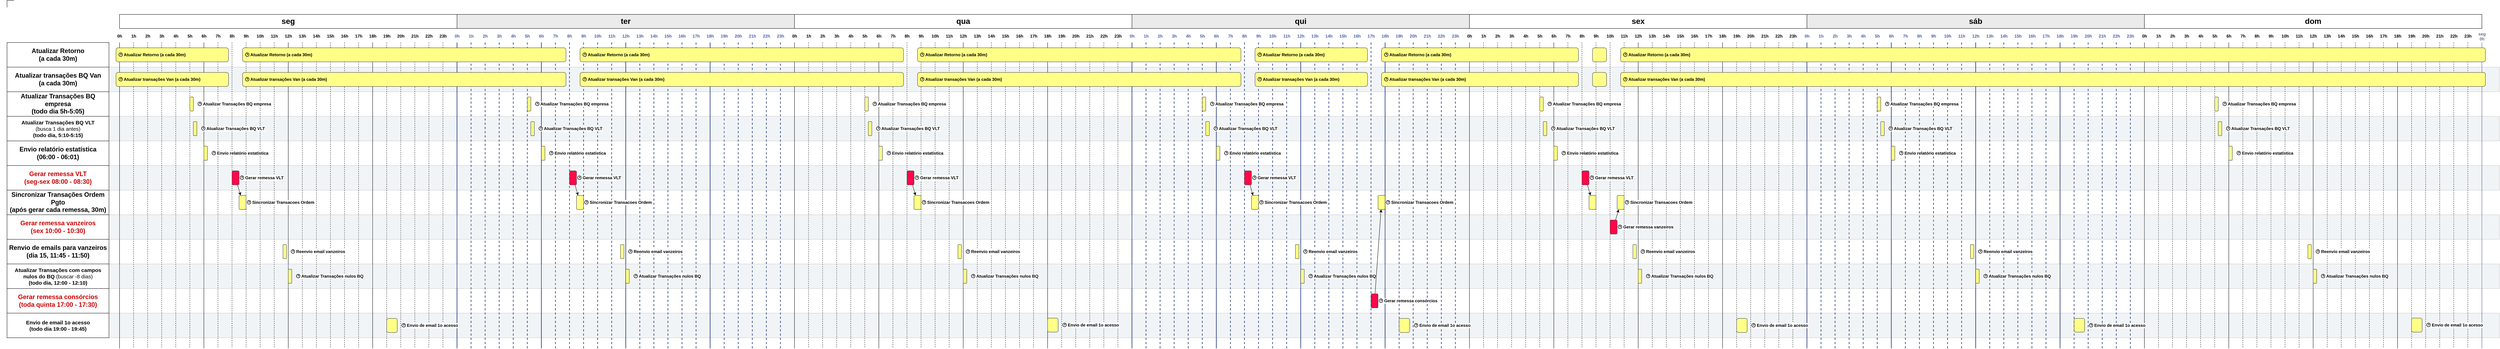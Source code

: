 <mxfile>
    <diagram id="TED20fHFzIkpyyNsSODs" name="Página-1">
        <mxGraphModel dx="1187" dy="1298" grid="1" gridSize="10" guides="1" tooltips="1" connect="1" arrows="1" fold="1" page="0" pageScale="1" pageWidth="1169" pageHeight="827" background="none" math="0" shadow="0">
            <root>
                <mxCell id="0"/>
                <mxCell id="1" parent="0"/>
                <mxCell id="953" value="" style="rounded=0;whiteSpace=wrap;html=1;labelBackgroundColor=default;fontSize=18;fillColor=#bac8d3;strokeColor=default;glass=0;fillOpacity=20;resizable=1;movable=1;rotatable=1;deletable=1;editable=1;connectable=1;strokeOpacity=20;" parent="1" vertex="1">
                    <mxGeometry x="330" y="930" width="6800" height="70" as="geometry"/>
                </mxCell>
                <mxCell id="297" value="19h" style="line;strokeWidth=2;direction=south;html=1;verticalAlign=top;spacingTop=-32;spacingBottom=0;fontStyle=1;fillColor=#485FA8;fontColor=#485FA8;strokeColor=#3C4F8C;labelBackgroundColor=none;dashed=1;" parent="1" vertex="1">
                    <mxGeometry x="2075" y="160" width="10" height="870" as="geometry"/>
                </mxCell>
                <mxCell id="499" value="" style="rounded=0;whiteSpace=wrap;html=1;labelBackgroundColor=default;fontSize=18;fillColor=#bac8d3;strokeColor=default;glass=0;fillOpacity=20;movable=1;resizable=1;rotatable=1;deletable=1;editable=1;connectable=1;strokeWidth=1;perimeterSpacing=0;strokeOpacity=20;" parent="1" vertex="1">
                    <mxGeometry x="330" y="230" width="6800" height="70" as="geometry"/>
                </mxCell>
                <mxCell id="497" value="" style="rounded=0;whiteSpace=wrap;html=1;labelBackgroundColor=default;fontSize=18;fillColor=#bac8d3;strokeColor=default;glass=0;fillOpacity=20;movable=1;resizable=1;rotatable=1;deletable=1;editable=1;connectable=1;strokeOpacity=20;" parent="1" vertex="1">
                    <mxGeometry x="330" y="370" width="6800" height="70" as="geometry"/>
                </mxCell>
                <mxCell id="496" value="" style="rounded=0;whiteSpace=wrap;html=1;labelBackgroundColor=default;fontSize=18;fillColor=#bac8d3;strokeColor=default;glass=0;fillOpacity=20;resizable=1;movable=1;rotatable=1;deletable=1;editable=1;connectable=1;strokeOpacity=20;" parent="1" vertex="1">
                    <mxGeometry x="330" y="510" width="6800" height="70" as="geometry"/>
                </mxCell>
                <mxCell id="435" value="seg&lt;br&gt;0h" style="line;strokeWidth=1;direction=south;html=1;verticalAlign=top;spacingTop=-38;spacingBottom=0;fontStyle=1;fillColor=#647687;fontColor=#647687;strokeColor=#3C4F8C;labelBackgroundColor=none;" parent="1" vertex="1">
                    <mxGeometry x="7075" y="160" width="10" height="870" as="geometry"/>
                </mxCell>
                <mxCell id="250" value="0h" style="line;strokeWidth=1;direction=south;html=1;verticalAlign=top;spacingTop=-32;spacingBottom=0;fontStyle=1" parent="1" vertex="1">
                    <mxGeometry x="355" y="160" width="10" height="870" as="geometry"/>
                </mxCell>
                <mxCell id="251" value="7h" style="line;strokeWidth=1;direction=south;html=1;verticalAlign=top;spacingTop=-32;spacingBottom=0;fontStyle=1;dashed=1;" parent="1" vertex="1">
                    <mxGeometry x="635" y="160" width="10" height="870" as="geometry"/>
                </mxCell>
                <mxCell id="253" value="8h" style="line;strokeWidth=1;direction=south;html=1;verticalAlign=top;spacingTop=-32;spacingBottom=0;fontStyle=1;dashed=1;" parent="1" vertex="1">
                    <mxGeometry x="675" y="160" width="10" height="870" as="geometry"/>
                </mxCell>
                <mxCell id="254" value="9h" style="line;strokeWidth=1;direction=south;html=1;verticalAlign=top;spacingTop=-32;spacingBottom=0;fontStyle=1;dashed=1;" parent="1" vertex="1">
                    <mxGeometry x="715" y="160" width="10" height="870" as="geometry"/>
                </mxCell>
                <mxCell id="255" value="10h" style="line;strokeWidth=1;direction=south;html=1;verticalAlign=top;spacingTop=-32;spacingBottom=0;fontStyle=1;dashed=1;" parent="1" vertex="1">
                    <mxGeometry x="755" y="160" width="10" height="870" as="geometry"/>
                </mxCell>
                <mxCell id="256" value="11h" style="line;strokeWidth=1;direction=south;html=1;verticalAlign=top;spacingTop=-32;spacingBottom=0;fontStyle=1;dashed=1;" parent="1" vertex="1">
                    <mxGeometry x="795" y="160" width="10" height="870" as="geometry"/>
                </mxCell>
                <mxCell id="257" value="&lt;span style=&quot;&quot;&gt;12h&lt;/span&gt;" style="line;strokeWidth=1;direction=south;html=1;verticalAlign=top;spacingTop=-32;spacingBottom=0;fontStyle=1" parent="1" vertex="1">
                    <mxGeometry x="835" y="160" width="10" height="870" as="geometry"/>
                </mxCell>
                <mxCell id="258" value="13h" style="line;strokeWidth=1;direction=south;html=1;verticalAlign=top;spacingTop=-32;spacingBottom=0;fontStyle=1;dashed=1;" parent="1" vertex="1">
                    <mxGeometry x="875" y="160" width="10" height="870" as="geometry"/>
                </mxCell>
                <mxCell id="259" value="20h" style="line;strokeWidth=1;direction=south;html=1;verticalAlign=top;spacingTop=-32;spacingBottom=0;fontStyle=1;dashed=1;" parent="1" vertex="1">
                    <mxGeometry x="1155" y="160" width="10" height="870" as="geometry"/>
                </mxCell>
                <mxCell id="260" value="21h" style="line;strokeWidth=1;direction=south;html=1;verticalAlign=top;spacingTop=-32;spacingBottom=0;fontStyle=1;dashed=1;" parent="1" vertex="1">
                    <mxGeometry x="1195" y="160" width="10" height="870" as="geometry"/>
                </mxCell>
                <mxCell id="261" value="22h" style="line;strokeWidth=1;direction=south;html=1;verticalAlign=top;spacingTop=-32;spacingBottom=0;fontStyle=1;dashed=1;" parent="1" vertex="1">
                    <mxGeometry x="1235" y="160" width="10" height="870" as="geometry"/>
                </mxCell>
                <mxCell id="262" value="23h" style="line;strokeWidth=1;direction=south;html=1;verticalAlign=top;spacingTop=-32;spacingBottom=0;fontStyle=1;dashed=1;" parent="1" vertex="1">
                    <mxGeometry x="1275" y="160" width="10" height="870" as="geometry"/>
                </mxCell>
                <mxCell id="263" value="14h" style="line;strokeWidth=1;direction=south;html=1;verticalAlign=top;spacingTop=-32;spacingBottom=0;fontStyle=1;dashed=1;" parent="1" vertex="1">
                    <mxGeometry x="915" y="160" width="10" height="870" as="geometry"/>
                </mxCell>
                <mxCell id="264" value="15h" style="line;strokeWidth=1;direction=south;html=1;verticalAlign=top;spacingTop=-32;spacingBottom=0;fontStyle=1;dashed=1;" parent="1" vertex="1">
                    <mxGeometry x="955" y="160" width="10" height="870" as="geometry"/>
                </mxCell>
                <mxCell id="265" value="16h" style="line;strokeWidth=1;direction=south;html=1;verticalAlign=top;spacingTop=-32;spacingBottom=0;fontStyle=1;dashed=1;" parent="1" vertex="1">
                    <mxGeometry x="995" y="160" width="10" height="870" as="geometry"/>
                </mxCell>
                <mxCell id="266" value="17h" style="line;strokeWidth=1;direction=south;html=1;verticalAlign=top;spacingTop=-32;spacingBottom=0;fontStyle=1;dashed=1;" parent="1" vertex="1">
                    <mxGeometry x="1035" y="160" width="10" height="870" as="geometry"/>
                </mxCell>
                <mxCell id="267" value="18h" style="line;strokeWidth=1;direction=south;html=1;verticalAlign=top;spacingTop=-32;spacingBottom=0;fontStyle=1" parent="1" vertex="1">
                    <mxGeometry x="1075" y="160" width="10" height="870" as="geometry"/>
                </mxCell>
                <mxCell id="268" value="19h" style="line;strokeWidth=1;direction=south;html=1;verticalAlign=top;spacingTop=-32;spacingBottom=0;fontStyle=1;dashed=1;" parent="1" vertex="1">
                    <mxGeometry x="1115" y="160" width="10" height="870" as="geometry"/>
                </mxCell>
                <mxCell id="269" value="1h" style="line;strokeWidth=1;direction=south;html=1;verticalAlign=top;spacingTop=-32;spacingBottom=0;fontStyle=1;dashed=1;" parent="1" vertex="1">
                    <mxGeometry x="395" y="160" width="10" height="870" as="geometry"/>
                </mxCell>
                <mxCell id="270" value="2h" style="line;strokeWidth=1;direction=south;html=1;verticalAlign=top;spacingTop=-32;spacingBottom=0;fontStyle=1;dashed=1;" parent="1" vertex="1">
                    <mxGeometry x="435" y="160" width="10" height="870" as="geometry"/>
                </mxCell>
                <mxCell id="271" value="3h" style="line;strokeWidth=1;direction=south;html=1;verticalAlign=top;spacingTop=-32;spacingBottom=0;fontStyle=1;dashed=1;" parent="1" vertex="1">
                    <mxGeometry x="475" y="160" width="10" height="870" as="geometry"/>
                </mxCell>
                <mxCell id="272" value="4h" style="line;strokeWidth=1;direction=south;html=1;verticalAlign=top;spacingTop=-32;spacingBottom=0;fontStyle=1;dashed=1;" parent="1" vertex="1">
                    <mxGeometry x="515" y="160" width="10" height="870" as="geometry"/>
                </mxCell>
                <mxCell id="273" value="5h" style="line;strokeWidth=1;direction=south;html=1;verticalAlign=top;spacingTop=-32;spacingBottom=0;fontStyle=1;dashed=1;" parent="1" vertex="1">
                    <mxGeometry x="555" y="160" width="10" height="870" as="geometry"/>
                </mxCell>
                <mxCell id="274" value="6h" style="line;strokeWidth=1;direction=south;html=1;verticalAlign=top;spacingTop=-32;spacingBottom=0;fontStyle=1" parent="1" vertex="1">
                    <mxGeometry x="595" y="160" width="10" height="870" as="geometry"/>
                </mxCell>
                <mxCell id="276" value="seg" style="rounded=0;whiteSpace=wrap;html=1;strokeWidth=1;fontStyle=1;fontSize=22;" parent="1" vertex="1">
                    <mxGeometry x="360" y="80" width="960" height="40" as="geometry"/>
                </mxCell>
                <mxCell id="278" value="ter" style="rounded=0;whiteSpace=wrap;html=1;strokeWidth=1;fontStyle=1;fontSize=22;fillColor=#999999;strokeColor=default;fillOpacity=20;" parent="1" vertex="1">
                    <mxGeometry x="1320" y="80" width="960" height="40" as="geometry"/>
                </mxCell>
                <mxCell id="279" value="0h" style="line;strokeWidth=2;direction=south;html=1;verticalAlign=top;spacingTop=-32;spacingBottom=0;fontStyle=1;fillColor=none;fontColor=#485FA8;strokeColor=#3C4F8C;labelBackgroundColor=none;" parent="1" vertex="1">
                    <mxGeometry x="1315" y="160" width="10" height="870" as="geometry"/>
                </mxCell>
                <mxCell id="280" value="7h" style="line;strokeWidth=2;direction=south;html=1;verticalAlign=top;spacingTop=-32;spacingBottom=0;fontStyle=1;fillColor=none;fontColor=#485FA8;strokeColor=#3C4F8C;labelBackgroundColor=none;dashed=1;" parent="1" vertex="1">
                    <mxGeometry x="1595" y="160" width="10" height="870" as="geometry"/>
                </mxCell>
                <mxCell id="282" value="8h" style="line;strokeWidth=2;direction=south;html=1;verticalAlign=top;spacingTop=-32;spacingBottom=0;fontStyle=1;fillColor=none;fontColor=#485FA8;strokeColor=#3C4F8C;labelBackgroundColor=none;dashed=1;" parent="1" vertex="1">
                    <mxGeometry x="1635" y="160" width="10" height="870" as="geometry"/>
                </mxCell>
                <mxCell id="283" value="9h" style="line;strokeWidth=2;direction=south;html=1;verticalAlign=top;spacingTop=-32;spacingBottom=0;fontStyle=1;fillColor=none;fontColor=#485FA8;strokeColor=#3C4F8C;labelBackgroundColor=none;dashed=1;" parent="1" vertex="1">
                    <mxGeometry x="1675" y="160" width="10" height="870" as="geometry"/>
                </mxCell>
                <mxCell id="284" value="10h" style="line;strokeWidth=2;direction=south;html=1;verticalAlign=top;spacingTop=-32;spacingBottom=0;fontStyle=1;fillColor=none;fontColor=#485FA8;strokeColor=#3C4F8C;labelBackgroundColor=none;dashed=1;" parent="1" vertex="1">
                    <mxGeometry x="1715" y="160" width="10" height="870" as="geometry"/>
                </mxCell>
                <mxCell id="285" value="11h" style="line;strokeWidth=2;direction=south;html=1;verticalAlign=top;spacingTop=-32;spacingBottom=0;fontStyle=1;fillColor=none;fontColor=#485FA8;strokeColor=#3C4F8C;labelBackgroundColor=none;dashed=1;" parent="1" vertex="1">
                    <mxGeometry x="1755" y="160" width="10" height="870" as="geometry"/>
                </mxCell>
                <mxCell id="286" value="12h" style="line;strokeWidth=2;direction=south;html=1;verticalAlign=top;spacingTop=-32;spacingBottom=0;fontStyle=1;fillColor=none;fontColor=#485FA8;strokeColor=#3C4F8C;labelBackgroundColor=none;" parent="1" vertex="1">
                    <mxGeometry x="1795" y="160" width="10" height="870" as="geometry"/>
                </mxCell>
                <mxCell id="287" value="13h" style="line;strokeWidth=2;direction=south;html=1;verticalAlign=top;spacingTop=-32;spacingBottom=0;fontStyle=1;fillColor=none;fontColor=#485FA8;strokeColor=#3C4F8C;labelBackgroundColor=none;dashed=1;" parent="1" vertex="1">
                    <mxGeometry x="1835" y="160" width="10" height="870" as="geometry"/>
                </mxCell>
                <mxCell id="288" value="20h" style="line;strokeWidth=2;direction=south;html=1;verticalAlign=top;spacingTop=-32;spacingBottom=0;fontStyle=1;fillColor=#485FA8;fontColor=#485FA8;strokeColor=#3C4F8C;labelBackgroundColor=none;dashed=1;" parent="1" vertex="1">
                    <mxGeometry x="2115" y="160" width="10" height="870" as="geometry"/>
                </mxCell>
                <mxCell id="289" value="21h" style="line;strokeWidth=2;direction=south;html=1;verticalAlign=top;spacingTop=-32;spacingBottom=0;fontStyle=1;fillColor=#485FA8;fontColor=#485FA8;strokeColor=#3C4F8C;labelBackgroundColor=none;dashed=1;" parent="1" vertex="1">
                    <mxGeometry x="2155" y="160" width="10" height="870" as="geometry"/>
                </mxCell>
                <mxCell id="290" value="22h" style="line;strokeWidth=2;direction=south;html=1;verticalAlign=top;spacingTop=-32;spacingBottom=0;fontStyle=1;fillColor=#485FA8;fontColor=#485FA8;strokeColor=#3C4F8C;labelBackgroundColor=none;dashed=1;" parent="1" vertex="1">
                    <mxGeometry x="2195" y="160" width="10" height="870" as="geometry"/>
                </mxCell>
                <mxCell id="291" value="23h" style="line;strokeWidth=2;direction=south;html=1;verticalAlign=top;spacingTop=-32;spacingBottom=0;fontStyle=1;fillColor=none;fontColor=#485FA8;strokeColor=#3C4F8C;labelBackgroundColor=none;dashed=1;" parent="1" vertex="1">
                    <mxGeometry x="2235" y="160" width="10" height="870" as="geometry"/>
                </mxCell>
                <mxCell id="292" value="14h" style="line;strokeWidth=2;direction=south;html=1;verticalAlign=top;spacingTop=-32;spacingBottom=0;fontStyle=1;fillColor=none;fontColor=#485FA8;strokeColor=#3C4F8C;labelBackgroundColor=none;dashed=1;" parent="1" vertex="1">
                    <mxGeometry x="1875" y="160" width="10" height="870" as="geometry"/>
                </mxCell>
                <mxCell id="293" value="15h" style="line;strokeWidth=2;direction=south;html=1;verticalAlign=top;spacingTop=-32;spacingBottom=0;fontStyle=1;fillColor=none;fontColor=#485FA8;strokeColor=#3C4F8C;labelBackgroundColor=none;dashed=1;" parent="1" vertex="1">
                    <mxGeometry x="1915" y="160" width="10" height="870" as="geometry"/>
                </mxCell>
                <mxCell id="294" value="16h" style="line;strokeWidth=2;direction=south;html=1;verticalAlign=top;spacingTop=-32;spacingBottom=0;fontStyle=1;fillColor=#485FA8;fontColor=#485FA8;strokeColor=#3C4F8C;labelBackgroundColor=none;dashed=1;" parent="1" vertex="1">
                    <mxGeometry x="1955" y="160" width="10" height="870" as="geometry"/>
                </mxCell>
                <mxCell id="295" value="17h" style="line;strokeWidth=2;direction=south;html=1;verticalAlign=top;spacingTop=-32;spacingBottom=0;fontStyle=1;fillColor=#485FA8;fontColor=#485FA8;strokeColor=#3C4F8C;labelBackgroundColor=none;dashed=1;" parent="1" vertex="1">
                    <mxGeometry x="1995" y="160" width="10" height="870" as="geometry"/>
                </mxCell>
                <mxCell id="296" value="18h" style="line;strokeWidth=2;direction=south;html=1;verticalAlign=top;spacingTop=-32;spacingBottom=0;fontStyle=1;fillColor=#485FA8;fontColor=#485FA8;strokeColor=#3C4F8C;labelBackgroundColor=none;" parent="1" vertex="1">
                    <mxGeometry x="2035" y="160" width="10" height="870" as="geometry"/>
                </mxCell>
                <mxCell id="298" value="1h" style="line;strokeWidth=2;direction=south;html=1;verticalAlign=top;spacingTop=-32;spacingBottom=0;fontStyle=1;fillColor=none;fontColor=#485FA8;strokeColor=#3C4F8C;labelBackgroundColor=none;dashed=1;" parent="1" vertex="1">
                    <mxGeometry x="1355" y="160" width="10" height="870" as="geometry"/>
                </mxCell>
                <mxCell id="299" value="2h" style="line;strokeWidth=2;direction=south;html=1;verticalAlign=top;spacingTop=-32;spacingBottom=0;fontStyle=1;fillColor=none;fontColor=#485FA8;strokeColor=#3C4F8C;labelBackgroundColor=none;dashed=1;" parent="1" vertex="1">
                    <mxGeometry x="1395" y="160" width="10" height="870" as="geometry"/>
                </mxCell>
                <mxCell id="300" value="3h" style="line;strokeWidth=2;direction=south;html=1;verticalAlign=top;spacingTop=-32;spacingBottom=0;fontStyle=1;fillColor=none;fontColor=#485FA8;strokeColor=#3C4F8C;labelBackgroundColor=none;dashed=1;" parent="1" vertex="1">
                    <mxGeometry x="1435" y="160" width="10" height="870" as="geometry"/>
                </mxCell>
                <mxCell id="301" value="4h" style="line;strokeWidth=2;direction=south;html=1;verticalAlign=top;spacingTop=-32;spacingBottom=0;fontStyle=1;fillColor=none;fontColor=#485FA8;strokeColor=#3C4F8C;labelBackgroundColor=none;dashed=1;" parent="1" vertex="1">
                    <mxGeometry x="1475" y="160" width="10" height="870" as="geometry"/>
                </mxCell>
                <mxCell id="302" value="5h" style="line;strokeWidth=2;direction=south;html=1;verticalAlign=top;spacingTop=-32;spacingBottom=0;fontStyle=1;fillColor=none;fontColor=#485FA8;strokeColor=#3C4F8C;labelBackgroundColor=none;dashed=1;" parent="1" vertex="1">
                    <mxGeometry x="1515" y="160" width="10" height="870" as="geometry"/>
                </mxCell>
                <mxCell id="303" value="6h" style="line;strokeWidth=2;direction=south;html=1;verticalAlign=top;spacingTop=-32;spacingBottom=0;fontStyle=1;fillColor=none;fontColor=#485FA8;strokeColor=#3C4F8C;labelBackgroundColor=none;" parent="1" vertex="1">
                    <mxGeometry x="1555" y="160" width="10" height="870" as="geometry"/>
                </mxCell>
                <mxCell id="304" value="0h" style="line;strokeWidth=1;direction=south;html=1;verticalAlign=top;spacingTop=-32;spacingBottom=0;fontStyle=1" parent="1" vertex="1">
                    <mxGeometry x="2275" y="160" width="10" height="870" as="geometry"/>
                </mxCell>
                <mxCell id="305" value="7h" style="line;strokeWidth=1;direction=south;html=1;verticalAlign=top;spacingTop=-32;spacingBottom=0;fontStyle=1;dashed=1;" parent="1" vertex="1">
                    <mxGeometry x="2555" y="160" width="10" height="870" as="geometry"/>
                </mxCell>
                <mxCell id="307" value="8h" style="line;strokeWidth=1;direction=south;html=1;verticalAlign=top;spacingTop=-32;spacingBottom=0;fontStyle=1;dashed=1;" parent="1" vertex="1">
                    <mxGeometry x="2595" y="160" width="10" height="870" as="geometry"/>
                </mxCell>
                <mxCell id="308" value="9h" style="line;strokeWidth=1;direction=south;html=1;verticalAlign=top;spacingTop=-32;spacingBottom=0;fontStyle=1;dashed=1;" parent="1" vertex="1">
                    <mxGeometry x="2635" y="160" width="10" height="870" as="geometry"/>
                </mxCell>
                <mxCell id="309" value="10h" style="line;strokeWidth=1;direction=south;html=1;verticalAlign=top;spacingTop=-32;spacingBottom=0;fontStyle=1;dashed=1;" parent="1" vertex="1">
                    <mxGeometry x="2675" y="160" width="10" height="870" as="geometry"/>
                </mxCell>
                <mxCell id="310" value="11h" style="line;strokeWidth=1;direction=south;html=1;verticalAlign=top;spacingTop=-32;spacingBottom=0;fontStyle=1;dashed=1;" parent="1" vertex="1">
                    <mxGeometry x="2715" y="160" width="10" height="870" as="geometry"/>
                </mxCell>
                <mxCell id="311" value="12h" style="line;strokeWidth=1;direction=south;html=1;verticalAlign=top;spacingTop=-32;spacingBottom=0;fontStyle=1" parent="1" vertex="1">
                    <mxGeometry x="2755" y="160" width="10" height="870" as="geometry"/>
                </mxCell>
                <mxCell id="312" value="13h" style="line;strokeWidth=1;direction=south;html=1;verticalAlign=top;spacingTop=-32;spacingBottom=0;fontStyle=1;dashed=1;" parent="1" vertex="1">
                    <mxGeometry x="2795" y="160" width="10" height="870" as="geometry"/>
                </mxCell>
                <mxCell id="313" value="20h" style="line;strokeWidth=1;direction=south;html=1;verticalAlign=top;spacingTop=-32;spacingBottom=0;fontStyle=1;dashed=1;" parent="1" vertex="1">
                    <mxGeometry x="3075" y="160" width="10" height="870" as="geometry"/>
                </mxCell>
                <mxCell id="314" value="21h" style="line;strokeWidth=1;direction=south;html=1;verticalAlign=top;spacingTop=-32;spacingBottom=0;fontStyle=1;dashed=1;" parent="1" vertex="1">
                    <mxGeometry x="3115" y="160" width="10" height="870" as="geometry"/>
                </mxCell>
                <mxCell id="315" value="22h" style="line;strokeWidth=1;direction=south;html=1;verticalAlign=top;spacingTop=-32;spacingBottom=0;fontStyle=1;dashed=1;" parent="1" vertex="1">
                    <mxGeometry x="3155" y="160" width="10" height="870" as="geometry"/>
                </mxCell>
                <mxCell id="316" value="23h" style="line;strokeWidth=1;direction=south;html=1;verticalAlign=top;spacingTop=-32;spacingBottom=0;fontStyle=1;dashed=1;" parent="1" vertex="1">
                    <mxGeometry x="3195" y="160" width="10" height="870" as="geometry"/>
                </mxCell>
                <mxCell id="317" value="14h" style="line;strokeWidth=1;direction=south;html=1;verticalAlign=top;spacingTop=-32;spacingBottom=0;fontStyle=1;dashed=1;" parent="1" vertex="1">
                    <mxGeometry x="2835" y="160" width="10" height="870" as="geometry"/>
                </mxCell>
                <mxCell id="318" value="15h" style="line;strokeWidth=1;direction=south;html=1;verticalAlign=top;spacingTop=-32;spacingBottom=0;fontStyle=1;dashed=1;" parent="1" vertex="1">
                    <mxGeometry x="2875" y="160" width="10" height="870" as="geometry"/>
                </mxCell>
                <mxCell id="319" value="16h" style="line;strokeWidth=1;direction=south;html=1;verticalAlign=top;spacingTop=-32;spacingBottom=0;fontStyle=1;dashed=1;" parent="1" vertex="1">
                    <mxGeometry x="2915" y="160" width="10" height="870" as="geometry"/>
                </mxCell>
                <mxCell id="320" value="17h" style="line;strokeWidth=1;direction=south;html=1;verticalAlign=top;spacingTop=-32;spacingBottom=0;fontStyle=1;dashed=1;" parent="1" vertex="1">
                    <mxGeometry x="2955" y="160" width="10" height="870" as="geometry"/>
                </mxCell>
                <mxCell id="321" value="18h" style="line;strokeWidth=1;direction=south;html=1;verticalAlign=top;spacingTop=-32;spacingBottom=0;fontStyle=1" parent="1" vertex="1">
                    <mxGeometry x="2995" y="160" width="10" height="870" as="geometry"/>
                </mxCell>
                <mxCell id="322" value="19h" style="line;strokeWidth=1;direction=south;html=1;verticalAlign=top;spacingTop=-32;spacingBottom=0;fontStyle=1;dashed=1;" parent="1" vertex="1">
                    <mxGeometry x="3035" y="160" width="10" height="870" as="geometry"/>
                </mxCell>
                <mxCell id="323" value="1h" style="line;strokeWidth=1;direction=south;html=1;verticalAlign=top;spacingTop=-32;spacingBottom=0;fontStyle=1;dashed=1;" parent="1" vertex="1">
                    <mxGeometry x="2315" y="160" width="10" height="870" as="geometry"/>
                </mxCell>
                <mxCell id="324" value="2h" style="line;strokeWidth=1;direction=south;html=1;verticalAlign=top;spacingTop=-32;spacingBottom=0;fontStyle=1;dashed=1;" parent="1" vertex="1">
                    <mxGeometry x="2355" y="160" width="10" height="870" as="geometry"/>
                </mxCell>
                <mxCell id="325" value="3h" style="line;strokeWidth=1;direction=south;html=1;verticalAlign=top;spacingTop=-32;spacingBottom=0;fontStyle=1;dashed=1;" parent="1" vertex="1">
                    <mxGeometry x="2395" y="160" width="10" height="870" as="geometry"/>
                </mxCell>
                <mxCell id="326" value="4h" style="line;strokeWidth=1;direction=south;html=1;verticalAlign=top;spacingTop=-32;spacingBottom=0;fontStyle=1;dashed=1;" parent="1" vertex="1">
                    <mxGeometry x="2435" y="160" width="10" height="870" as="geometry"/>
                </mxCell>
                <mxCell id="327" value="5h" style="line;strokeWidth=1;direction=south;html=1;verticalAlign=top;spacingTop=-32;spacingBottom=0;fontStyle=1;dashed=1;" parent="1" vertex="1">
                    <mxGeometry x="2475" y="160" width="10" height="870" as="geometry"/>
                </mxCell>
                <mxCell id="328" value="6h" style="line;strokeWidth=1;direction=south;html=1;verticalAlign=top;spacingTop=-32;spacingBottom=0;fontStyle=1" parent="1" vertex="1">
                    <mxGeometry x="2515" y="160" width="10" height="870" as="geometry"/>
                </mxCell>
                <mxCell id="329" value="qua" style="rounded=0;whiteSpace=wrap;html=1;strokeWidth=1;fontStyle=1;fontSize=22;" parent="1" vertex="1">
                    <mxGeometry x="2280" y="80" width="960" height="40" as="geometry"/>
                </mxCell>
                <mxCell id="331" value="qui" style="rounded=0;whiteSpace=wrap;html=1;strokeWidth=1;fontStyle=1;fontSize=22;fillColor=#999999;strokeColor=default;fillOpacity=20;" parent="1" vertex="1">
                    <mxGeometry x="3240" y="80" width="960" height="40" as="geometry"/>
                </mxCell>
                <mxCell id="332" value="0h" style="line;strokeWidth=2;direction=south;html=1;verticalAlign=top;spacingTop=-32;spacingBottom=0;fontStyle=1;fillColor=#485FA8;fontColor=#485FA8;strokeColor=#3C4F8C;labelBackgroundColor=none;" parent="1" vertex="1">
                    <mxGeometry x="3235" y="160" width="10" height="870" as="geometry"/>
                </mxCell>
                <mxCell id="333" value="7h" style="line;strokeWidth=2;direction=south;html=1;verticalAlign=top;spacingTop=-32;spacingBottom=0;fontStyle=1;fillColor=#485FA8;fontColor=#485FA8;strokeColor=#3C4F8C;labelBackgroundColor=none;dashed=1;" parent="1" vertex="1">
                    <mxGeometry x="3515" y="160" width="10" height="870" as="geometry"/>
                </mxCell>
                <mxCell id="335" value="8h" style="line;strokeWidth=2;direction=south;html=1;verticalAlign=top;spacingTop=-32;spacingBottom=0;fontStyle=1;fillColor=#485FA8;fontColor=#485FA8;strokeColor=#3C4F8C;labelBackgroundColor=none;dashed=1;" parent="1" vertex="1">
                    <mxGeometry x="3555" y="160" width="10" height="870" as="geometry"/>
                </mxCell>
                <mxCell id="336" value="9h" style="line;strokeWidth=2;direction=south;html=1;verticalAlign=top;spacingTop=-32;spacingBottom=0;fontStyle=1;fillColor=#485FA8;fontColor=#485FA8;strokeColor=#3C4F8C;labelBackgroundColor=none;dashed=1;" parent="1" vertex="1">
                    <mxGeometry x="3595" y="160" width="10" height="870" as="geometry"/>
                </mxCell>
                <mxCell id="337" value="10h" style="line;strokeWidth=2;direction=south;html=1;verticalAlign=top;spacingTop=-32;spacingBottom=0;fontStyle=1;fillColor=#485FA8;fontColor=#485FA8;strokeColor=#3C4F8C;labelBackgroundColor=none;dashed=1;" parent="1" vertex="1">
                    <mxGeometry x="3635" y="160" width="10" height="870" as="geometry"/>
                </mxCell>
                <mxCell id="338" value="11h" style="line;strokeWidth=2;direction=south;html=1;verticalAlign=top;spacingTop=-32;spacingBottom=0;fontStyle=1;fillColor=#485FA8;fontColor=#485FA8;strokeColor=#3C4F8C;labelBackgroundColor=none;dashed=1;" parent="1" vertex="1">
                    <mxGeometry x="3675" y="160" width="10" height="870" as="geometry"/>
                </mxCell>
                <mxCell id="339" value="12h" style="line;strokeWidth=2;direction=south;html=1;verticalAlign=top;spacingTop=-32;spacingBottom=0;fontStyle=1;fillColor=#485FA8;fontColor=#485FA8;strokeColor=#3C4F8C;labelBackgroundColor=none;" parent="1" vertex="1">
                    <mxGeometry x="3715" y="160" width="10" height="870" as="geometry"/>
                </mxCell>
                <mxCell id="340" value="13h" style="line;strokeWidth=2;direction=south;html=1;verticalAlign=top;spacingTop=-32;spacingBottom=0;fontStyle=1;fillColor=#485FA8;fontColor=#485FA8;strokeColor=#3C4F8C;labelBackgroundColor=none;dashed=1;" parent="1" vertex="1">
                    <mxGeometry x="3755" y="160" width="10" height="870" as="geometry"/>
                </mxCell>
                <mxCell id="341" value="20h" style="line;strokeWidth=2;direction=south;html=1;verticalAlign=top;spacingTop=-32;spacingBottom=0;fontStyle=1;fillColor=#485FA8;fontColor=#485FA8;strokeColor=#3C4F8C;labelBackgroundColor=none;dashed=1;" parent="1" vertex="1">
                    <mxGeometry x="4035" y="160" width="10" height="870" as="geometry"/>
                </mxCell>
                <mxCell id="342" value="21h" style="line;strokeWidth=2;direction=south;html=1;verticalAlign=top;spacingTop=-32;spacingBottom=0;fontStyle=1;fillColor=#485FA8;fontColor=#485FA8;strokeColor=#3C4F8C;labelBackgroundColor=none;dashed=1;" parent="1" vertex="1">
                    <mxGeometry x="4075" y="160" width="10" height="870" as="geometry"/>
                </mxCell>
                <mxCell id="343" value="22h" style="line;strokeWidth=2;direction=south;html=1;verticalAlign=top;spacingTop=-32;spacingBottom=0;fontStyle=1;fillColor=#485FA8;fontColor=#485FA8;strokeColor=#3C4F8C;labelBackgroundColor=none;dashed=1;" parent="1" vertex="1">
                    <mxGeometry x="4115" y="160" width="10" height="870" as="geometry"/>
                </mxCell>
                <mxCell id="344" value="23h" style="line;strokeWidth=2;direction=south;html=1;verticalAlign=top;spacingTop=-32;spacingBottom=0;fontStyle=1;fillColor=#485FA8;fontColor=#485FA8;strokeColor=#3C4F8C;labelBackgroundColor=none;dashed=1;" parent="1" vertex="1">
                    <mxGeometry x="4155" y="160" width="10" height="870" as="geometry"/>
                </mxCell>
                <mxCell id="345" value="14h" style="line;strokeWidth=2;direction=south;html=1;verticalAlign=top;spacingTop=-32;spacingBottom=0;fontStyle=1;fillColor=#485FA8;fontColor=#485FA8;strokeColor=#3C4F8C;labelBackgroundColor=none;dashed=1;" parent="1" vertex="1">
                    <mxGeometry x="3795" y="160" width="10" height="870" as="geometry"/>
                </mxCell>
                <mxCell id="346" value="15h" style="line;strokeWidth=2;direction=south;html=1;verticalAlign=top;spacingTop=-32;spacingBottom=0;fontStyle=1;fillColor=#485FA8;fontColor=#485FA8;strokeColor=#3C4F8C;labelBackgroundColor=none;dashed=1;" parent="1" vertex="1">
                    <mxGeometry x="3835" y="160" width="10" height="870" as="geometry"/>
                </mxCell>
                <mxCell id="347" value="16h" style="line;strokeWidth=2;direction=south;html=1;verticalAlign=top;spacingTop=-32;spacingBottom=0;fontStyle=1;fillColor=#485FA8;fontColor=#485FA8;strokeColor=#3C4F8C;labelBackgroundColor=none;dashed=1;" parent="1" vertex="1">
                    <mxGeometry x="3875" y="160" width="10" height="870" as="geometry"/>
                </mxCell>
                <mxCell id="348" value="17h" style="line;strokeWidth=2;direction=south;html=1;verticalAlign=top;spacingTop=-32;spacingBottom=0;fontStyle=1;fillColor=#485FA8;fontColor=#485FA8;strokeColor=#3C4F8C;labelBackgroundColor=none;dashed=1;" parent="1" vertex="1">
                    <mxGeometry x="3915" y="160" width="10" height="870" as="geometry"/>
                </mxCell>
                <mxCell id="349" value="18h" style="line;strokeWidth=2;direction=south;html=1;verticalAlign=top;spacingTop=-32;spacingBottom=0;fontStyle=1;fillColor=#485FA8;fontColor=#485FA8;strokeColor=#3C4F8C;labelBackgroundColor=none;" parent="1" vertex="1">
                    <mxGeometry x="3955" y="160" width="10" height="870" as="geometry"/>
                </mxCell>
                <mxCell id="350" value="19h" style="line;strokeWidth=2;direction=south;html=1;verticalAlign=top;spacingTop=-32;spacingBottom=0;fontStyle=1;fillColor=#485FA8;fontColor=#485FA8;strokeColor=#3C4F8C;labelBackgroundColor=none;dashed=1;" parent="1" vertex="1">
                    <mxGeometry x="3995" y="160" width="10" height="870" as="geometry"/>
                </mxCell>
                <mxCell id="351" value="1h" style="line;strokeWidth=2;direction=south;html=1;verticalAlign=top;spacingTop=-32;spacingBottom=0;fontStyle=1;fillColor=#485FA8;fontColor=#485FA8;strokeColor=#3C4F8C;labelBackgroundColor=none;dashed=1;" parent="1" vertex="1">
                    <mxGeometry x="3275" y="160" width="10" height="870" as="geometry"/>
                </mxCell>
                <mxCell id="352" value="2h" style="line;strokeWidth=2;direction=south;html=1;verticalAlign=top;spacingTop=-32;spacingBottom=0;fontStyle=1;fillColor=#485FA8;fontColor=#485FA8;strokeColor=#3C4F8C;labelBackgroundColor=none;dashed=1;" parent="1" vertex="1">
                    <mxGeometry x="3315" y="160" width="10" height="870" as="geometry"/>
                </mxCell>
                <mxCell id="353" value="3h" style="line;strokeWidth=2;direction=south;html=1;verticalAlign=top;spacingTop=-32;spacingBottom=0;fontStyle=1;fillColor=#485FA8;fontColor=#485FA8;strokeColor=#3C4F8C;labelBackgroundColor=none;dashed=1;" parent="1" vertex="1">
                    <mxGeometry x="3355" y="160" width="10" height="870" as="geometry"/>
                </mxCell>
                <mxCell id="354" value="4h" style="line;strokeWidth=2;direction=south;html=1;verticalAlign=top;spacingTop=-32;spacingBottom=0;fontStyle=1;fillColor=#485FA8;fontColor=#485FA8;strokeColor=#3C4F8C;labelBackgroundColor=none;dashed=1;" parent="1" vertex="1">
                    <mxGeometry x="3395" y="160" width="10" height="870" as="geometry"/>
                </mxCell>
                <mxCell id="355" value="5h" style="line;strokeWidth=2;direction=south;html=1;verticalAlign=top;spacingTop=-32;spacingBottom=0;fontStyle=1;fillColor=#485FA8;fontColor=#485FA8;strokeColor=#3C4F8C;labelBackgroundColor=none;dashed=1;" parent="1" vertex="1">
                    <mxGeometry x="3435" y="160" width="10" height="870" as="geometry"/>
                </mxCell>
                <mxCell id="356" value="6h" style="line;strokeWidth=2;direction=south;html=1;verticalAlign=top;spacingTop=-32;spacingBottom=0;fontStyle=1;fillColor=#485FA8;fontColor=#485FA8;strokeColor=#3C4F8C;labelBackgroundColor=none;" parent="1" vertex="1">
                    <mxGeometry x="3475" y="160" width="10" height="870" as="geometry"/>
                </mxCell>
                <mxCell id="357" value="0h" style="line;strokeWidth=1;direction=south;html=1;verticalAlign=top;spacingTop=-32;spacingBottom=0;fontStyle=1" parent="1" vertex="1">
                    <mxGeometry x="4195" y="160" width="10" height="870" as="geometry"/>
                </mxCell>
                <mxCell id="358" value="7h" style="line;strokeWidth=1;direction=south;html=1;verticalAlign=top;spacingTop=-32;spacingBottom=0;fontStyle=1;dashed=1;" parent="1" vertex="1">
                    <mxGeometry x="4475" y="160" width="10" height="870" as="geometry"/>
                </mxCell>
                <mxCell id="360" value="8h" style="line;strokeWidth=1;direction=south;html=1;verticalAlign=top;spacingTop=-32;spacingBottom=0;fontStyle=1;dashed=1;" parent="1" vertex="1">
                    <mxGeometry x="4515" y="160" width="10" height="870" as="geometry"/>
                </mxCell>
                <mxCell id="361" value="9h" style="line;strokeWidth=1;direction=south;html=1;verticalAlign=top;spacingTop=-32;spacingBottom=0;fontStyle=1;dashed=1;" parent="1" vertex="1">
                    <mxGeometry x="4555" y="160" width="10" height="870" as="geometry"/>
                </mxCell>
                <mxCell id="362" value="10h" style="line;strokeWidth=1;direction=south;html=1;verticalAlign=top;spacingTop=-32;spacingBottom=0;fontStyle=1;dashed=1;" parent="1" vertex="1">
                    <mxGeometry x="4595" y="160" width="10" height="870" as="geometry"/>
                </mxCell>
                <mxCell id="363" value="11h" style="line;strokeWidth=1;direction=south;html=1;verticalAlign=top;spacingTop=-32;spacingBottom=0;fontStyle=1;dashed=1;" parent="1" vertex="1">
                    <mxGeometry x="4635" y="160" width="10" height="870" as="geometry"/>
                </mxCell>
                <mxCell id="364" value="12h" style="line;strokeWidth=1;direction=south;html=1;verticalAlign=top;spacingTop=-32;spacingBottom=0;fontStyle=1" parent="1" vertex="1">
                    <mxGeometry x="4675" y="160" width="10" height="870" as="geometry"/>
                </mxCell>
                <mxCell id="365" value="13h" style="line;strokeWidth=1;direction=south;html=1;verticalAlign=top;spacingTop=-32;spacingBottom=0;fontStyle=1;dashed=1;" parent="1" vertex="1">
                    <mxGeometry x="4715" y="160" width="10" height="870" as="geometry"/>
                </mxCell>
                <mxCell id="366" value="20h" style="line;strokeWidth=1;direction=south;html=1;verticalAlign=top;spacingTop=-32;spacingBottom=0;fontStyle=1;dashed=1;" parent="1" vertex="1">
                    <mxGeometry x="4995" y="160" width="10" height="870" as="geometry"/>
                </mxCell>
                <mxCell id="367" value="21h" style="line;strokeWidth=1;direction=south;html=1;verticalAlign=top;spacingTop=-32;spacingBottom=0;fontStyle=1;dashed=1;" parent="1" vertex="1">
                    <mxGeometry x="5035" y="160" width="10" height="870" as="geometry"/>
                </mxCell>
                <mxCell id="368" value="22h" style="line;strokeWidth=1;direction=south;html=1;verticalAlign=top;spacingTop=-32;spacingBottom=0;fontStyle=1;dashed=1;" parent="1" vertex="1">
                    <mxGeometry x="5075" y="160" width="10" height="870" as="geometry"/>
                </mxCell>
                <mxCell id="369" value="23h" style="line;strokeWidth=1;direction=south;html=1;verticalAlign=top;spacingTop=-32;spacingBottom=0;fontStyle=1;dashed=1;" parent="1" vertex="1">
                    <mxGeometry x="5115" y="160" width="10" height="870" as="geometry"/>
                </mxCell>
                <mxCell id="370" value="14h" style="line;strokeWidth=1;direction=south;html=1;verticalAlign=top;spacingTop=-32;spacingBottom=0;fontStyle=1;dashed=1;" parent="1" vertex="1">
                    <mxGeometry x="4755" y="160" width="10" height="870" as="geometry"/>
                </mxCell>
                <mxCell id="371" value="15h" style="line;strokeWidth=1;direction=south;html=1;verticalAlign=top;spacingTop=-32;spacingBottom=0;fontStyle=1;dashed=1;" parent="1" vertex="1">
                    <mxGeometry x="4795" y="160" width="10" height="870" as="geometry"/>
                </mxCell>
                <mxCell id="372" value="16h" style="line;strokeWidth=1;direction=south;html=1;verticalAlign=top;spacingTop=-32;spacingBottom=0;fontStyle=1;dashed=1;" parent="1" vertex="1">
                    <mxGeometry x="4835" y="160" width="10" height="870" as="geometry"/>
                </mxCell>
                <mxCell id="373" value="17h" style="line;strokeWidth=1;direction=south;html=1;verticalAlign=top;spacingTop=-32;spacingBottom=0;fontStyle=1;dashed=1;" parent="1" vertex="1">
                    <mxGeometry x="4875" y="160" width="10" height="870" as="geometry"/>
                </mxCell>
                <mxCell id="374" value="18h" style="line;strokeWidth=1;direction=south;html=1;verticalAlign=top;spacingTop=-32;spacingBottom=0;fontStyle=1" parent="1" vertex="1">
                    <mxGeometry x="4915" y="160" width="10" height="870" as="geometry"/>
                </mxCell>
                <mxCell id="375" value="19h" style="line;strokeWidth=1;direction=south;html=1;verticalAlign=top;spacingTop=-32;spacingBottom=0;fontStyle=1;dashed=1;" parent="1" vertex="1">
                    <mxGeometry x="4955" y="160" width="10" height="870" as="geometry"/>
                </mxCell>
                <mxCell id="376" value="1h" style="line;strokeWidth=1;direction=south;html=1;verticalAlign=top;spacingTop=-32;spacingBottom=0;fontStyle=1;dashed=1;" parent="1" vertex="1">
                    <mxGeometry x="4235" y="160" width="10" height="870" as="geometry"/>
                </mxCell>
                <mxCell id="377" value="2h" style="line;strokeWidth=1;direction=south;html=1;verticalAlign=top;spacingTop=-32;spacingBottom=0;fontStyle=1;dashed=1;" parent="1" vertex="1">
                    <mxGeometry x="4275" y="160" width="10" height="870" as="geometry"/>
                </mxCell>
                <mxCell id="378" value="3h" style="line;strokeWidth=1;direction=south;html=1;verticalAlign=top;spacingTop=-32;spacingBottom=0;fontStyle=1;dashed=1;" parent="1" vertex="1">
                    <mxGeometry x="4315" y="160" width="10" height="870" as="geometry"/>
                </mxCell>
                <mxCell id="379" value="4h" style="line;strokeWidth=1;direction=south;html=1;verticalAlign=top;spacingTop=-32;spacingBottom=0;fontStyle=1;dashed=1;" parent="1" vertex="1">
                    <mxGeometry x="4355" y="160" width="10" height="870" as="geometry"/>
                </mxCell>
                <mxCell id="380" value="5h" style="line;strokeWidth=1;direction=south;html=1;verticalAlign=top;spacingTop=-32;spacingBottom=0;fontStyle=1;dashed=1;" parent="1" vertex="1">
                    <mxGeometry x="4395" y="160" width="10" height="870" as="geometry"/>
                </mxCell>
                <mxCell id="381" value="6h" style="line;strokeWidth=1;direction=south;html=1;verticalAlign=top;spacingTop=-32;spacingBottom=0;fontStyle=1" parent="1" vertex="1">
                    <mxGeometry x="4435" y="160" width="10" height="870" as="geometry"/>
                </mxCell>
                <mxCell id="382" value="sex" style="rounded=0;whiteSpace=wrap;html=1;strokeWidth=1;fontStyle=1;fontSize=22;" parent="1" vertex="1">
                    <mxGeometry x="4200" y="80" width="960" height="40" as="geometry"/>
                </mxCell>
                <mxCell id="383" value="sáb" style="rounded=0;whiteSpace=wrap;html=1;strokeWidth=1;fontStyle=1;fontSize=22;fillColor=#999999;strokeColor=default;fillOpacity=20;" parent="1" vertex="1">
                    <mxGeometry x="5160" y="80" width="960" height="40" as="geometry"/>
                </mxCell>
                <mxCell id="384" value="0h" style="line;strokeWidth=2;direction=south;html=1;verticalAlign=top;spacingTop=-32;spacingBottom=0;fontStyle=1;fillColor=#485FA8;fontColor=#485FA8;strokeColor=#3C4F8C;labelBackgroundColor=none;" parent="1" vertex="1">
                    <mxGeometry x="5155" y="160" width="10" height="870" as="geometry"/>
                </mxCell>
                <mxCell id="385" value="7h" style="line;strokeWidth=2;direction=south;html=1;verticalAlign=top;spacingTop=-32;spacingBottom=0;fontStyle=1;fillColor=#485FA8;fontColor=#485FA8;strokeColor=#3C4F8C;labelBackgroundColor=none;dashed=1;" parent="1" vertex="1">
                    <mxGeometry x="5435" y="160" width="10" height="870" as="geometry"/>
                </mxCell>
                <mxCell id="387" value="8h" style="line;strokeWidth=2;direction=south;html=1;verticalAlign=top;spacingTop=-32;spacingBottom=0;fontStyle=1;fillColor=#485FA8;fontColor=#485FA8;strokeColor=#3C4F8C;labelBackgroundColor=none;dashed=1;" parent="1" vertex="1">
                    <mxGeometry x="5475" y="160" width="10" height="870" as="geometry"/>
                </mxCell>
                <mxCell id="388" value="9h" style="line;strokeWidth=2;direction=south;html=1;verticalAlign=top;spacingTop=-32;spacingBottom=0;fontStyle=1;fillColor=#485FA8;fontColor=#485FA8;strokeColor=#3C4F8C;labelBackgroundColor=none;dashed=1;" parent="1" vertex="1">
                    <mxGeometry x="5515" y="160" width="10" height="870" as="geometry"/>
                </mxCell>
                <mxCell id="389" value="10h" style="line;strokeWidth=2;direction=south;html=1;verticalAlign=top;spacingTop=-32;spacingBottom=0;fontStyle=1;fillColor=#485FA8;fontColor=#485FA8;strokeColor=#3C4F8C;labelBackgroundColor=none;dashed=1;" parent="1" vertex="1">
                    <mxGeometry x="5555" y="160" width="10" height="870" as="geometry"/>
                </mxCell>
                <mxCell id="390" value="11h" style="line;strokeWidth=2;direction=south;html=1;verticalAlign=top;spacingTop=-32;spacingBottom=0;fontStyle=1;fillColor=#485FA8;fontColor=#485FA8;strokeColor=#3C4F8C;labelBackgroundColor=none;dashed=1;" parent="1" vertex="1">
                    <mxGeometry x="5595" y="160" width="10" height="870" as="geometry"/>
                </mxCell>
                <mxCell id="391" value="12h" style="line;strokeWidth=2;direction=south;html=1;verticalAlign=top;spacingTop=-32;spacingBottom=0;fontStyle=1;fillColor=#485FA8;fontColor=#485FA8;strokeColor=#3C4F8C;labelBackgroundColor=none;" parent="1" vertex="1">
                    <mxGeometry x="5635" y="160" width="10" height="870" as="geometry"/>
                </mxCell>
                <mxCell id="392" value="13h" style="line;strokeWidth=2;direction=south;html=1;verticalAlign=top;spacingTop=-32;spacingBottom=0;fontStyle=1;fillColor=#485FA8;fontColor=#485FA8;strokeColor=#3C4F8C;labelBackgroundColor=none;dashed=1;" parent="1" vertex="1">
                    <mxGeometry x="5675" y="160" width="10" height="870" as="geometry"/>
                </mxCell>
                <mxCell id="393" value="20h" style="line;strokeWidth=2;direction=south;html=1;verticalAlign=top;spacingTop=-32;spacingBottom=0;fontStyle=1;fillColor=#485FA8;fontColor=#485FA8;strokeColor=#3C4F8C;labelBackgroundColor=none;dashed=1;" parent="1" vertex="1">
                    <mxGeometry x="5955" y="160" width="10" height="870" as="geometry"/>
                </mxCell>
                <mxCell id="394" value="21h" style="line;strokeWidth=2;direction=south;html=1;verticalAlign=top;spacingTop=-32;spacingBottom=0;fontStyle=1;fillColor=#485FA8;fontColor=#485FA8;strokeColor=#3C4F8C;labelBackgroundColor=none;dashed=1;" parent="1" vertex="1">
                    <mxGeometry x="5995" y="160" width="10" height="870" as="geometry"/>
                </mxCell>
                <mxCell id="395" value="22h" style="line;strokeWidth=2;direction=south;html=1;verticalAlign=top;spacingTop=-32;spacingBottom=0;fontStyle=1;fillColor=#485FA8;fontColor=#485FA8;strokeColor=#3C4F8C;labelBackgroundColor=none;dashed=1;" parent="1" vertex="1">
                    <mxGeometry x="6035" y="160" width="10" height="870" as="geometry"/>
                </mxCell>
                <mxCell id="396" value="23h" style="line;strokeWidth=2;direction=south;html=1;verticalAlign=top;spacingTop=-32;spacingBottom=0;fontStyle=1;fillColor=#485FA8;fontColor=#485FA8;strokeColor=#3C4F8C;labelBackgroundColor=none;dashed=1;" parent="1" vertex="1">
                    <mxGeometry x="6075" y="160" width="10" height="870" as="geometry"/>
                </mxCell>
                <mxCell id="397" value="14h" style="line;strokeWidth=2;direction=south;html=1;verticalAlign=top;spacingTop=-32;spacingBottom=0;fontStyle=1;fillColor=#485FA8;fontColor=#485FA8;strokeColor=#3C4F8C;labelBackgroundColor=none;dashed=1;" parent="1" vertex="1">
                    <mxGeometry x="5715" y="160" width="10" height="870" as="geometry"/>
                </mxCell>
                <mxCell id="398" value="15h" style="line;strokeWidth=2;direction=south;html=1;verticalAlign=top;spacingTop=-32;spacingBottom=0;fontStyle=1;fillColor=#485FA8;fontColor=#485FA8;strokeColor=#3C4F8C;labelBackgroundColor=none;dashed=1;" parent="1" vertex="1">
                    <mxGeometry x="5755" y="160" width="10" height="870" as="geometry"/>
                </mxCell>
                <mxCell id="399" value="16h" style="line;strokeWidth=2;direction=south;html=1;verticalAlign=top;spacingTop=-32;spacingBottom=0;fontStyle=1;fillColor=#485FA8;fontColor=#485FA8;strokeColor=#3C4F8C;labelBackgroundColor=none;dashed=1;" parent="1" vertex="1">
                    <mxGeometry x="5795" y="160" width="10" height="870" as="geometry"/>
                </mxCell>
                <mxCell id="400" value="17h" style="line;strokeWidth=2;direction=south;html=1;verticalAlign=top;spacingTop=-32;spacingBottom=0;fontStyle=1;fillColor=#485FA8;fontColor=#485FA8;strokeColor=#3C4F8C;labelBackgroundColor=none;dashed=1;" parent="1" vertex="1">
                    <mxGeometry x="5835" y="160" width="10" height="870" as="geometry"/>
                </mxCell>
                <mxCell id="401" value="18h" style="line;strokeWidth=2;direction=south;html=1;verticalAlign=top;spacingTop=-32;spacingBottom=0;fontStyle=1;fillColor=#485FA8;fontColor=#485FA8;strokeColor=#3C4F8C;labelBackgroundColor=none;" parent="1" vertex="1">
                    <mxGeometry x="5875" y="160" width="10" height="870" as="geometry"/>
                </mxCell>
                <mxCell id="402" value="19h" style="line;strokeWidth=2;direction=south;html=1;verticalAlign=top;spacingTop=-32;spacingBottom=0;fontStyle=1;fillColor=#485FA8;fontColor=#485FA8;strokeColor=#3C4F8C;labelBackgroundColor=none;dashed=1;" parent="1" vertex="1">
                    <mxGeometry x="5915" y="160" width="10" height="870" as="geometry"/>
                </mxCell>
                <mxCell id="403" value="1h" style="line;strokeWidth=2;direction=south;html=1;verticalAlign=top;spacingTop=-32;spacingBottom=0;fontStyle=1;fillColor=#485FA8;fontColor=#485FA8;strokeColor=#3C4F8C;labelBackgroundColor=none;dashed=1;" parent="1" vertex="1">
                    <mxGeometry x="5195" y="160" width="10" height="870" as="geometry"/>
                </mxCell>
                <mxCell id="404" value="2h" style="line;strokeWidth=2;direction=south;html=1;verticalAlign=top;spacingTop=-32;spacingBottom=0;fontStyle=1;fillColor=#485FA8;fontColor=#485FA8;strokeColor=#3C4F8C;labelBackgroundColor=none;dashed=1;" parent="1" vertex="1">
                    <mxGeometry x="5235" y="160" width="10" height="870" as="geometry"/>
                </mxCell>
                <mxCell id="405" value="3h" style="line;strokeWidth=2;direction=south;html=1;verticalAlign=top;spacingTop=-32;spacingBottom=0;fontStyle=1;fillColor=#485FA8;fontColor=#485FA8;strokeColor=#3C4F8C;labelBackgroundColor=none;dashed=1;" parent="1" vertex="1">
                    <mxGeometry x="5275" y="160" width="10" height="870" as="geometry"/>
                </mxCell>
                <mxCell id="406" value="4h" style="line;strokeWidth=2;direction=south;html=1;verticalAlign=top;spacingTop=-32;spacingBottom=0;fontStyle=1;fillColor=#485FA8;fontColor=#485FA8;strokeColor=#3C4F8C;labelBackgroundColor=none;dashed=1;" parent="1" vertex="1">
                    <mxGeometry x="5315" y="160" width="10" height="870" as="geometry"/>
                </mxCell>
                <mxCell id="407" value="5h" style="line;strokeWidth=2;direction=south;html=1;verticalAlign=top;spacingTop=-32;spacingBottom=0;fontStyle=1;fillColor=#485FA8;fontColor=#485FA8;strokeColor=#3C4F8C;labelBackgroundColor=none;dashed=1;" parent="1" vertex="1">
                    <mxGeometry x="5355" y="160" width="10" height="870" as="geometry"/>
                </mxCell>
                <mxCell id="408" value="6h" style="line;strokeWidth=2;direction=south;html=1;verticalAlign=top;spacingTop=-32;spacingBottom=0;fontStyle=1;fillColor=#485FA8;fontColor=#485FA8;strokeColor=#3C4F8C;labelBackgroundColor=none;" parent="1" vertex="1">
                    <mxGeometry x="5395" y="160" width="10" height="870" as="geometry"/>
                </mxCell>
                <mxCell id="409" value="0h" style="line;strokeWidth=1;direction=south;html=1;verticalAlign=top;spacingTop=-32;spacingBottom=0;fontStyle=1" parent="1" vertex="1">
                    <mxGeometry x="6115" y="160" width="10" height="870" as="geometry"/>
                </mxCell>
                <mxCell id="410" value="7h" style="line;strokeWidth=1;direction=south;html=1;verticalAlign=top;spacingTop=-32;spacingBottom=0;fontStyle=1;dashed=1;" parent="1" vertex="1">
                    <mxGeometry x="6395" y="160" width="10" height="870" as="geometry"/>
                </mxCell>
                <mxCell id="412" value="8h" style="line;strokeWidth=1;direction=south;html=1;verticalAlign=top;spacingTop=-32;spacingBottom=0;fontStyle=1;dashed=1;" parent="1" vertex="1">
                    <mxGeometry x="6435" y="160" width="10" height="870" as="geometry"/>
                </mxCell>
                <mxCell id="413" value="9h" style="line;strokeWidth=1;direction=south;html=1;verticalAlign=top;spacingTop=-32;spacingBottom=0;fontStyle=1;dashed=1;" parent="1" vertex="1">
                    <mxGeometry x="6475" y="160" width="10" height="870" as="geometry"/>
                </mxCell>
                <mxCell id="414" value="10h" style="line;strokeWidth=1;direction=south;html=1;verticalAlign=top;spacingTop=-32;spacingBottom=0;fontStyle=1;dashed=1;" parent="1" vertex="1">
                    <mxGeometry x="6515" y="160" width="10" height="870" as="geometry"/>
                </mxCell>
                <mxCell id="415" value="11h" style="line;strokeWidth=1;direction=south;html=1;verticalAlign=top;spacingTop=-32;spacingBottom=0;fontStyle=1;dashed=1;" parent="1" vertex="1">
                    <mxGeometry x="6555" y="160" width="10" height="870" as="geometry"/>
                </mxCell>
                <mxCell id="416" value="12h" style="line;strokeWidth=1;direction=south;html=1;verticalAlign=top;spacingTop=-32;spacingBottom=0;fontStyle=1" parent="1" vertex="1">
                    <mxGeometry x="6595" y="160" width="10" height="870" as="geometry"/>
                </mxCell>
                <mxCell id="417" value="13h" style="line;strokeWidth=1;direction=south;html=1;verticalAlign=top;spacingTop=-32;spacingBottom=0;fontStyle=1;dashed=1;" parent="1" vertex="1">
                    <mxGeometry x="6635" y="160" width="10" height="870" as="geometry"/>
                </mxCell>
                <mxCell id="418" value="20h" style="line;strokeWidth=1;direction=south;html=1;verticalAlign=top;spacingTop=-32;spacingBottom=0;fontStyle=1;dashed=1;" parent="1" vertex="1">
                    <mxGeometry x="6915" y="160" width="10" height="870" as="geometry"/>
                </mxCell>
                <mxCell id="419" value="21h" style="line;strokeWidth=1;direction=south;html=1;verticalAlign=top;spacingTop=-32;spacingBottom=0;fontStyle=1;dashed=1;" parent="1" vertex="1">
                    <mxGeometry x="6955" y="160" width="10" height="870" as="geometry"/>
                </mxCell>
                <mxCell id="420" value="22h" style="line;strokeWidth=1;direction=south;html=1;verticalAlign=top;spacingTop=-32;spacingBottom=0;fontStyle=1;dashed=1;" parent="1" vertex="1">
                    <mxGeometry x="6995" y="160" width="10" height="870" as="geometry"/>
                </mxCell>
                <mxCell id="421" value="23h" style="line;strokeWidth=1;direction=south;html=1;verticalAlign=top;spacingTop=-32;spacingBottom=0;fontStyle=1;dashed=1;" parent="1" vertex="1">
                    <mxGeometry x="7035" y="160" width="10" height="870" as="geometry"/>
                </mxCell>
                <mxCell id="422" value="14h" style="line;strokeWidth=1;direction=south;html=1;verticalAlign=top;spacingTop=-32;spacingBottom=0;fontStyle=1;dashed=1;" parent="1" vertex="1">
                    <mxGeometry x="6675" y="160" width="10" height="870" as="geometry"/>
                </mxCell>
                <mxCell id="423" value="15h" style="line;strokeWidth=1;direction=south;html=1;verticalAlign=top;spacingTop=-32;spacingBottom=0;fontStyle=1;dashed=1;" parent="1" vertex="1">
                    <mxGeometry x="6715" y="160" width="10" height="870" as="geometry"/>
                </mxCell>
                <mxCell id="424" value="16h" style="line;strokeWidth=1;direction=south;html=1;verticalAlign=top;spacingTop=-32;spacingBottom=0;fontStyle=1;dashed=1;" parent="1" vertex="1">
                    <mxGeometry x="6755" y="160" width="10" height="870" as="geometry"/>
                </mxCell>
                <mxCell id="425" value="17h" style="line;strokeWidth=1;direction=south;html=1;verticalAlign=top;spacingTop=-32;spacingBottom=0;fontStyle=1;dashed=1;" parent="1" vertex="1">
                    <mxGeometry x="6795" y="160" width="10" height="870" as="geometry"/>
                </mxCell>
                <mxCell id="426" value="18h" style="line;strokeWidth=1;direction=south;html=1;verticalAlign=top;spacingTop=-32;spacingBottom=0;fontStyle=1" parent="1" vertex="1">
                    <mxGeometry x="6835" y="160" width="10" height="870" as="geometry"/>
                </mxCell>
                <mxCell id="427" value="19h" style="line;strokeWidth=1;direction=south;html=1;verticalAlign=top;spacingTop=-32;spacingBottom=0;fontStyle=1;dashed=1;" parent="1" vertex="1">
                    <mxGeometry x="6875" y="160" width="10" height="870" as="geometry"/>
                </mxCell>
                <mxCell id="428" value="1h" style="line;strokeWidth=1;direction=south;html=1;verticalAlign=top;spacingTop=-32;spacingBottom=0;fontStyle=1;dashed=1;" parent="1" vertex="1">
                    <mxGeometry x="6155" y="160" width="10" height="870" as="geometry"/>
                </mxCell>
                <mxCell id="429" value="2h" style="line;strokeWidth=1;direction=south;html=1;verticalAlign=top;spacingTop=-32;spacingBottom=0;fontStyle=1;dashed=1;" parent="1" vertex="1">
                    <mxGeometry x="6195" y="160" width="10" height="870" as="geometry"/>
                </mxCell>
                <mxCell id="430" value="3h" style="line;strokeWidth=1;direction=south;html=1;verticalAlign=top;spacingTop=-32;spacingBottom=0;fontStyle=1;dashed=1;" parent="1" vertex="1">
                    <mxGeometry x="6235" y="160" width="10" height="870" as="geometry"/>
                </mxCell>
                <mxCell id="431" value="4h" style="line;strokeWidth=1;direction=south;html=1;verticalAlign=top;spacingTop=-32;spacingBottom=0;fontStyle=1;dashed=1;" parent="1" vertex="1">
                    <mxGeometry x="6275" y="160" width="10" height="870" as="geometry"/>
                </mxCell>
                <mxCell id="432" value="5h" style="line;strokeWidth=1;direction=south;html=1;verticalAlign=top;spacingTop=-32;spacingBottom=0;fontStyle=1;dashed=1;" parent="1" vertex="1">
                    <mxGeometry x="6315" y="160" width="10" height="870" as="geometry"/>
                </mxCell>
                <mxCell id="433" value="6h" style="line;strokeWidth=1;direction=south;html=1;verticalAlign=top;spacingTop=-32;spacingBottom=0;fontStyle=1" parent="1" vertex="1">
                    <mxGeometry x="6355" y="160" width="10" height="870" as="geometry"/>
                </mxCell>
                <mxCell id="434" value="dom" style="rounded=0;whiteSpace=wrap;html=1;strokeWidth=1;fontStyle=1;fontSize=22;" parent="1" vertex="1">
                    <mxGeometry x="6120" y="80" width="960" height="40" as="geometry"/>
                </mxCell>
                <mxCell id="926" value="" style="rounded=0;whiteSpace=wrap;html=1;labelBackgroundColor=default;fontSize=18;fillColor=#bac8d3;strokeColor=default;glass=0;fillOpacity=20;resizable=1;movable=1;rotatable=1;deletable=1;editable=1;connectable=1;strokeOpacity=20;" parent="1" vertex="1">
                    <mxGeometry x="330" y="650" width="6800" height="70" as="geometry"/>
                </mxCell>
                <mxCell id="952" value="" style="rounded=0;whiteSpace=wrap;html=1;labelBackgroundColor=default;fontSize=18;fillColor=#bac8d3;strokeColor=default;glass=0;fillOpacity=20;resizable=1;movable=1;rotatable=1;deletable=1;editable=1;connectable=1;strokeOpacity=20;" parent="1" vertex="1">
                    <mxGeometry x="330" y="790" width="6800" height="70" as="geometry"/>
                </mxCell>
                <mxCell id="1052" value="" style="swimlane;childLayout=stackLayout;resizeParent=1;resizeParentMax=0;horizontal=1;startSize=20;horizontalStack=0;html=1;fillStyle=auto;strokeColor=none;fillColor=none;expand=1;collapsible=0;swimlaneLine=1;" parent="1" vertex="1">
                    <mxGeometry x="20" y="140" width="7100" height="860" as="geometry"/>
                </mxCell>
                <mxCell id="1218" style="edgeStyle=none;html=1;" parent="1052" source="1217" target="1128" edge="1">
                    <mxGeometry relative="1" as="geometry"/>
                </mxCell>
                <mxCell id="1209" style="edgeStyle=none;html=1;" parent="1052" source="1200" target="1124" edge="1">
                    <mxGeometry relative="1" as="geometry"/>
                </mxCell>
                <mxCell id="1210" style="edgeStyle=none;html=1;" parent="1052" source="1201" target="1126" edge="1">
                    <mxGeometry relative="1" as="geometry"/>
                </mxCell>
                <mxCell id="1211" style="edgeStyle=none;html=1;" parent="1052" source="1202" target="1127" edge="1">
                    <mxGeometry relative="1" as="geometry"/>
                </mxCell>
                <mxCell id="1212" style="edgeStyle=none;html=1;" parent="1052" source="1203" target="1129" edge="1">
                    <mxGeometry relative="1" as="geometry"/>
                </mxCell>
                <mxCell id="1208" style="edgeStyle=none;html=1;" parent="1052" source="1199" target="1123" edge="1">
                    <mxGeometry relative="1" as="geometry"/>
                </mxCell>
                <mxCell id="1235" style="swimlane;startSize=20;horizontal=0;html=1;fillStyle=auto;strokeColor=none;fillColor=none;swimlaneLine=1;connectable=0;allowArrows=0;expand=1;collapsible=0;" parent="1052" vertex="1">
                    <mxGeometry y="20" width="7100" height="70" as="geometry"/>
                </mxCell>
                <mxCell id="1236" value="&lt;span style=&quot;font-size: 18px; font-weight: 700; text-align: left;&quot;&gt;Atualizar Retorno&lt;/span&gt;&lt;br style=&quot;border-color: var(--border-color); font-size: 18px; font-weight: 700; text-align: left;&quot;&gt;&lt;span style=&quot;font-size: 18px; font-weight: 700; text-align: left;&quot;&gt;(a cada 30m)&lt;/span&gt;" style="rounded=0;whiteSpace=wrap;html=1;fillStyle=auto;strokeColor=default;fillColor=default;" parent="1235" vertex="1">
                    <mxGeometry x="20" width="290" height="70" as="geometry"/>
                </mxCell>
                <mxCell id="1237" value="🕑 Atualizar Retorno (a cada 30m)" style="rounded=1;whiteSpace=wrap;html=1;align=left;spacingLeft=5;spacingRight=5;strokeWidth=1;cloneable=1;fillColor=#ffff88;strokeColor=#36393d;fontStyle=1;fontColor=#000000;" parent="1235" vertex="1">
                    <mxGeometry x="330" y="15" width="320" height="40" as="geometry"/>
                </mxCell>
                <mxCell id="1238" value="🕑 Atualizar Retorno (a cada 30m)" style="rounded=1;whiteSpace=wrap;html=1;align=left;spacingLeft=5;spacingRight=5;strokeWidth=1;cloneable=1;fillColor=#ffff88;strokeColor=#36393d;fontStyle=1;fontColor=#000000;" parent="1235" vertex="1">
                    <mxGeometry x="690" y="15" width="920" height="40" as="geometry"/>
                </mxCell>
                <mxCell id="1232" style="swimlane;startSize=20;horizontal=0;html=1;fillStyle=auto;strokeColor=none;fillColor=none;swimlaneLine=1;connectable=0;allowArrows=0;expand=1;collapsible=0;" parent="1052" vertex="1">
                    <mxGeometry y="90" width="7100" height="70" as="geometry"/>
                </mxCell>
                <mxCell id="1233" value="&lt;b style=&quot;border-color: var(--border-color); font-size: 18px;&quot;&gt;Atualizar transações BQ Van&lt;br style=&quot;border-color: var(--border-color);&quot;&gt;(a cada 30m)&lt;/b&gt;" style="rounded=0;whiteSpace=wrap;html=1;fillStyle=auto;strokeColor=default;fillColor=default;" parent="1232" vertex="1">
                    <mxGeometry x="20" width="290" height="70" as="geometry"/>
                </mxCell>
                <mxCell id="1234" value="🕑 Atualizar transações Van (a cada 30m)&lt;br&gt;" style="rounded=1;whiteSpace=wrap;html=1;align=left;spacingLeft=5;spacingRight=5;strokeWidth=1;cloneable=1;fillColor=#ffff88;strokeColor=#36393d;fontStyle=1;fontColor=#000000;" parent="1232" vertex="1">
                    <mxGeometry x="330" y="15" width="320" height="40" as="geometry"/>
                </mxCell>
                <mxCell id="1239" value="🕑 Atualizar transações Van (a cada 30m)&lt;br&gt;" style="rounded=1;whiteSpace=wrap;html=1;align=left;spacingLeft=5;spacingRight=5;strokeWidth=1;cloneable=1;fillColor=#ffff88;strokeColor=#36393d;fontStyle=1;fontColor=#000000;" parent="1232" vertex="1">
                    <mxGeometry x="690" y="15" width="920" height="40" as="geometry"/>
                </mxCell>
                <mxCell id="1154" style="swimlane;startSize=20;horizontal=0;html=1;fillStyle=auto;strokeColor=none;fillColor=none;swimlaneLine=1;connectable=0;allowArrows=0;expand=1;collapsible=0;" parent="1052" vertex="1">
                    <mxGeometry y="160" width="7100" height="70" as="geometry"/>
                </mxCell>
                <mxCell id="1155" value="&lt;span style=&quot;font-size: 18px; font-weight: 700;&quot;&gt;Atualizar Transações BQ empresa&lt;/span&gt;&lt;br style=&quot;border-color: var(--border-color); font-size: 18px; font-weight: 700;&quot;&gt;&lt;span style=&quot;font-size: 18px; font-weight: 700;&quot;&gt;(todo dia 5h-5:05)&lt;/span&gt;" style="rounded=0;whiteSpace=wrap;html=1;fillStyle=auto;strokeColor=default;fillColor=default;" parent="1154" vertex="1">
                    <mxGeometry x="20" width="290" height="70" as="geometry"/>
                </mxCell>
                <mxCell id="1156" value="" style="swimlane;startSize=0;fillStyle=auto;strokeColor=none;fillColor=default;collapsible=0;" parent="1154" vertex="1">
                    <mxGeometry x="515" y="15" width="6055" height="40" as="geometry"/>
                </mxCell>
                <mxCell id="1157" value="🕑 Atualizar Transações BQ empresa" style="rounded=1;html=1;align=left;spacingLeft=20;spacingRight=5;strokeWidth=1;cloneable=1;verticalAlign=middle;spacingTop=0;labelBackgroundColor=default;fillColor=#ffff88;strokeColor=#36393d;fontStyle=1" parent="1156" vertex="1">
                    <mxGeometry x="25" width="10" height="40" as="geometry"/>
                </mxCell>
                <mxCell id="1158" value="🕑 Atualizar Transações BQ empresa" style="rounded=1;html=1;align=left;spacingLeft=20;spacingRight=5;strokeWidth=1;cloneable=1;verticalAlign=middle;spacingTop=0;labelBackgroundColor=default;fillColor=#ffff88;strokeColor=#36393d;fontStyle=1" parent="1156" vertex="1">
                    <mxGeometry x="2905" width="10" height="40" as="geometry"/>
                </mxCell>
                <mxCell id="1159" value="🕑 Atualizar Transações BQ empresa" style="rounded=1;html=1;align=left;spacingLeft=20;spacingRight=5;strokeWidth=1;cloneable=1;verticalAlign=middle;spacingTop=0;labelBackgroundColor=default;fillColor=#ffff88;strokeColor=#36393d;fontStyle=1" parent="1156" vertex="1">
                    <mxGeometry x="3865" width="10" height="40" as="geometry"/>
                </mxCell>
                <mxCell id="1160" value="🕑 Atualizar Transações BQ empresa" style="rounded=1;html=1;align=left;spacingLeft=20;spacingRight=5;strokeWidth=1;cloneable=1;verticalAlign=middle;spacingTop=0;labelBackgroundColor=default;fillColor=#ffff88;strokeColor=#36393d;fontStyle=1" parent="1156" vertex="1">
                    <mxGeometry x="4825" width="10" height="40" as="geometry"/>
                </mxCell>
                <mxCell id="1161" value="🕑 Atualizar Transações BQ empresa" style="rounded=1;html=1;align=left;spacingLeft=20;spacingRight=5;strokeWidth=1;cloneable=1;verticalAlign=middle;spacingTop=0;labelBackgroundColor=default;fillColor=#ffff88;strokeColor=#36393d;fontStyle=1" parent="1156" vertex="1">
                    <mxGeometry x="5785" width="10" height="40" as="geometry"/>
                </mxCell>
                <mxCell id="1162" value="🕑 Atualizar Transações BQ empresa" style="rounded=1;html=1;align=left;spacingLeft=20;spacingRight=5;strokeWidth=1;cloneable=1;verticalAlign=middle;spacingTop=0;labelBackgroundColor=default;fillColor=#ffff88;strokeColor=#36393d;fontStyle=1" parent="1156" vertex="1">
                    <mxGeometry x="985" width="10" height="40" as="geometry"/>
                </mxCell>
                <mxCell id="1163" value="🕑 Atualizar Transações BQ empresa" style="rounded=1;html=1;align=left;spacingLeft=20;spacingRight=5;strokeWidth=1;cloneable=1;verticalAlign=middle;spacingTop=0;labelBackgroundColor=default;fillColor=#ffff88;strokeColor=#36393d;fontStyle=1" parent="1156" vertex="1">
                    <mxGeometry x="1945" width="10" height="40" as="geometry"/>
                </mxCell>
                <mxCell id="1133" style="swimlane;startSize=20;horizontal=0;html=1;fillStyle=auto;strokeColor=none;fillColor=none;swimlaneLine=1;connectable=0;allowArrows=0;expand=1;collapsible=0;" parent="1052" vertex="1">
                    <mxGeometry y="230" width="7100" height="70" as="geometry"/>
                </mxCell>
                <mxCell id="1134" value="&lt;span style=&quot;border-color: var(--border-color); font-size: 15px; font-weight: 700;&quot;&gt;Atualizar Transações BQ VLT&lt;br style=&quot;border-color: var(--border-color);&quot;&gt;&lt;/span&gt;&lt;span style=&quot;font-size: 15px;&quot;&gt;(busca 1 dia antes)&lt;/span&gt;&lt;br style=&quot;border-color: var(--border-color); font-size: 15px; font-weight: 700;&quot;&gt;&lt;b style=&quot;border-color: var(--border-color); font-size: 15px;&quot;&gt;&lt;span style=&quot;border-color: var(--border-color);&quot;&gt;(todo dia, 5:10-5:15&lt;/span&gt;&lt;span style=&quot;border-color: var(--border-color);&quot;&gt;)&lt;/span&gt;&lt;/b&gt;" style="rounded=0;whiteSpace=wrap;html=1;fillStyle=auto;strokeColor=default;fillColor=default;" parent="1133" vertex="1">
                    <mxGeometry x="20" width="290" height="70" as="geometry"/>
                </mxCell>
                <mxCell id="1146" value="" style="swimlane;startSize=0;fillStyle=auto;strokeColor=none;fillColor=default;collapsible=0;" parent="1133" vertex="1">
                    <mxGeometry x="525" y="15" width="6055" height="40" as="geometry"/>
                </mxCell>
                <mxCell id="1148" value="🕑 Atualizar Transações BQ VLT" style="rounded=1;html=1;align=left;spacingLeft=20;spacingRight=5;strokeWidth=1;cloneable=1;verticalAlign=middle;spacingTop=0;labelBackgroundColor=default;fillColor=#ffff88;strokeColor=#36393d;fontStyle=1" parent="1146" vertex="1">
                    <mxGeometry x="2905" width="10" height="40" as="geometry"/>
                </mxCell>
                <mxCell id="1149" value="🕑 Atualizar Transações BQ VLT" style="rounded=1;html=1;align=left;spacingLeft=20;spacingRight=5;strokeWidth=1;cloneable=1;verticalAlign=middle;spacingTop=0;labelBackgroundColor=default;fillColor=#ffff88;strokeColor=#36393d;fontStyle=1" parent="1146" vertex="1">
                    <mxGeometry x="3865" width="10" height="40" as="geometry"/>
                </mxCell>
                <mxCell id="1150" value="🕑 Atualizar Transações BQ VLT" style="rounded=1;html=1;align=left;spacingLeft=20;spacingRight=5;strokeWidth=1;cloneable=1;verticalAlign=middle;spacingTop=0;labelBackgroundColor=default;fillColor=#ffff88;strokeColor=#36393d;fontStyle=1" parent="1146" vertex="1">
                    <mxGeometry x="4825" width="10" height="40" as="geometry"/>
                </mxCell>
                <mxCell id="1151" value="🕑 Atualizar Transações BQ VLT" style="rounded=1;html=1;align=left;spacingLeft=20;spacingRight=5;strokeWidth=1;cloneable=1;verticalAlign=middle;spacingTop=0;labelBackgroundColor=default;fillColor=#ffff88;strokeColor=#36393d;fontStyle=1" parent="1146" vertex="1">
                    <mxGeometry x="5785" width="10" height="40" as="geometry"/>
                </mxCell>
                <mxCell id="1152" value="🕑 Atualizar Transações BQ VLT" style="rounded=1;html=1;align=left;spacingLeft=20;spacingRight=5;strokeWidth=1;cloneable=1;verticalAlign=middle;spacingTop=0;labelBackgroundColor=default;fillColor=#ffff88;strokeColor=#36393d;fontStyle=1" parent="1146" vertex="1">
                    <mxGeometry x="985" width="10" height="40" as="geometry"/>
                </mxCell>
                <mxCell id="1153" value="🕑 Atualizar Transações BQ VLT" style="rounded=1;html=1;align=left;spacingLeft=20;spacingRight=5;strokeWidth=1;cloneable=1;verticalAlign=middle;spacingTop=0;labelBackgroundColor=default;fillColor=#ffff88;strokeColor=#36393d;fontStyle=1" parent="1146" vertex="1">
                    <mxGeometry x="1945" width="10" height="40" as="geometry"/>
                </mxCell>
                <mxCell id="1147" value="🕑 Atualizar Transações BQ VLT" style="rounded=1;html=1;align=left;spacingLeft=20;spacingRight=5;strokeWidth=1;cloneable=1;verticalAlign=middle;spacingTop=0;labelBackgroundColor=default;fillColor=#ffff88;strokeColor=#36393d;fontStyle=1" parent="1146" vertex="1">
                    <mxGeometry x="25" width="10" height="40" as="geometry"/>
                </mxCell>
                <mxCell id="1219" style="swimlane;startSize=20;horizontal=0;html=1;fillStyle=auto;strokeColor=none;fillColor=none;swimlaneLine=1;connectable=0;allowArrows=0;expand=1;collapsible=0;" parent="1052" vertex="1">
                    <mxGeometry y="300" width="7100" height="70" as="geometry"/>
                </mxCell>
                <mxCell id="1220" value="&lt;span style=&quot;font-size: 18px; font-weight: 700; text-align: left;&quot;&gt;Envio relatório estatística&lt;/span&gt;&lt;br style=&quot;border-color: var(--border-color); font-size: 18px; font-weight: 700; text-align: left;&quot;&gt;&lt;span style=&quot;font-size: 18px; font-weight: 700; text-align: left;&quot;&gt;(06:00 - 06:01)&lt;/span&gt;" style="rounded=0;whiteSpace=wrap;html=1;fillStyle=auto;strokeColor=default;fillColor=default;" parent="1219" vertex="1">
                    <mxGeometry x="20" width="290" height="70" as="geometry"/>
                </mxCell>
                <mxCell id="1221" value="" style="swimlane;startSize=0;fillStyle=auto;strokeColor=none;fillColor=default;collapsible=0;" parent="1219" vertex="1">
                    <mxGeometry x="555" y="15" width="6055" height="40" as="geometry"/>
                </mxCell>
                <mxCell id="1222" value="🕑 Envio relatório estatística" style="rounded=1;html=1;align=left;spacingLeft=20;spacingRight=5;strokeWidth=1;cloneable=1;verticalAlign=middle;spacingTop=0;labelBackgroundColor=default;fillColor=#ffff88;strokeColor=#36393d;fontStyle=1" parent="1221" vertex="1">
                    <mxGeometry x="25" width="10" height="40" as="geometry"/>
                </mxCell>
                <mxCell id="1223" value="🕑 Envio relatório estatística" style="rounded=1;html=1;align=left;spacingLeft=20;spacingRight=5;strokeWidth=1;cloneable=1;verticalAlign=middle;spacingTop=0;labelBackgroundColor=default;fillColor=#ffff88;strokeColor=#36393d;fontStyle=1" parent="1221" vertex="1">
                    <mxGeometry x="2905" width="10" height="40" as="geometry"/>
                </mxCell>
                <mxCell id="1224" value="🕑 Envio relatório estatística" style="rounded=1;html=1;align=left;spacingLeft=20;spacingRight=5;strokeWidth=1;cloneable=1;verticalAlign=middle;spacingTop=0;labelBackgroundColor=default;fillColor=#ffff88;strokeColor=#36393d;fontStyle=1" parent="1221" vertex="1">
                    <mxGeometry x="3865" width="10" height="40" as="geometry"/>
                </mxCell>
                <mxCell id="1225" value="🕑 Envio relatório estatística" style="rounded=1;html=1;align=left;spacingLeft=20;spacingRight=5;strokeWidth=1;cloneable=1;verticalAlign=middle;spacingTop=0;labelBackgroundColor=default;fillColor=#ffff88;strokeColor=#36393d;fontStyle=1" parent="1221" vertex="1">
                    <mxGeometry x="4825" width="10" height="40" as="geometry"/>
                </mxCell>
                <mxCell id="1226" value="🕑 Envio relatório estatística" style="rounded=1;html=1;align=left;spacingLeft=20;spacingRight=5;strokeWidth=1;cloneable=1;verticalAlign=middle;spacingTop=0;labelBackgroundColor=default;fillColor=#ffff88;strokeColor=#36393d;fontStyle=1" parent="1221" vertex="1">
                    <mxGeometry x="5785" width="10" height="40" as="geometry"/>
                </mxCell>
                <mxCell id="1227" value="🕑 Envio relatório estatística" style="rounded=1;html=1;align=left;spacingLeft=20;spacingRight=5;strokeWidth=1;cloneable=1;verticalAlign=middle;spacingTop=0;labelBackgroundColor=default;fillColor=#ffff88;strokeColor=#36393d;fontStyle=1" parent="1221" vertex="1">
                    <mxGeometry x="985" width="10" height="40" as="geometry"/>
                </mxCell>
                <mxCell id="1228" value="🕑 Envio relatório estatística" style="rounded=1;html=1;align=left;spacingLeft=20;spacingRight=5;strokeWidth=1;cloneable=1;verticalAlign=middle;spacingTop=0;labelBackgroundColor=default;fillColor=#ffff88;strokeColor=#36393d;fontStyle=1" parent="1221" vertex="1">
                    <mxGeometry x="1945" width="10" height="40" as="geometry"/>
                </mxCell>
                <mxCell id="1189" style="swimlane;startSize=20;horizontal=0;html=1;fillStyle=auto;strokeColor=none;fillColor=none;swimlaneLine=1;connectable=0;allowArrows=0;expand=1;collapsible=0;" parent="1052" vertex="1">
                    <mxGeometry y="370" width="7100" height="70" as="geometry"/>
                </mxCell>
                <mxCell id="1190" value="&lt;b style=&quot;border-color: var(--border-color); color: rgb(204, 0, 0); font-size: 18px;&quot;&gt;Gerar remessa VLT&lt;br style=&quot;border-color: var(--border-color);&quot;&gt;(seg-sex 08:00 - 08:30)&lt;/b&gt;" style="rounded=0;whiteSpace=wrap;html=1;fillStyle=auto;strokeColor=default;fillColor=default;" parent="1189" vertex="1">
                    <mxGeometry x="20" width="290" height="70" as="geometry"/>
                </mxCell>
                <mxCell id="1191" value="" style="swimlane;startSize=0;fillStyle=auto;strokeColor=none;fillColor=default;collapsible=0;" parent="1189" vertex="1">
                    <mxGeometry x="635" y="15" width="6145" height="40" as="geometry"/>
                </mxCell>
                <mxCell id="1199" value="🕑 Gerar remessa VLT" style="rounded=1;html=1;align=left;spacingLeft=20;spacingRight=5;strokeWidth=1;cloneable=1;verticalAlign=middle;spacingTop=0;labelBackgroundColor=default;fillColor=#FF084A;strokeColor=#36393d;fontStyle=1" parent="1191" vertex="1">
                    <mxGeometry x="25" width="20" height="40" as="geometry"/>
                </mxCell>
                <mxCell id="1200" value="🕑 Gerar remessa VLT" style="rounded=1;html=1;align=left;spacingLeft=20;spacingRight=5;strokeWidth=1;cloneable=1;verticalAlign=middle;spacingTop=0;labelBackgroundColor=default;fillColor=#FF084A;strokeColor=#36393d;fontStyle=1" parent="1191" vertex="1">
                    <mxGeometry x="985" width="20" height="40" as="geometry"/>
                </mxCell>
                <mxCell id="1201" value="🕑 Gerar remessa VLT" style="rounded=1;html=1;align=left;spacingLeft=20;spacingRight=5;strokeWidth=1;cloneable=1;verticalAlign=middle;spacingTop=0;labelBackgroundColor=default;fillColor=#FF084A;strokeColor=#36393d;fontStyle=1" parent="1191" vertex="1">
                    <mxGeometry x="1945" width="20" height="40" as="geometry"/>
                </mxCell>
                <mxCell id="1202" value="🕑 Gerar remessa VLT" style="rounded=1;html=1;align=left;spacingLeft=20;spacingRight=5;strokeWidth=1;cloneable=1;verticalAlign=middle;spacingTop=0;labelBackgroundColor=default;fillColor=#FF084A;strokeColor=#36393d;fontStyle=1" parent="1191" vertex="1">
                    <mxGeometry x="2905" width="20" height="40" as="geometry"/>
                </mxCell>
                <mxCell id="1203" value="🕑 Gerar remessa VLT" style="rounded=1;html=1;align=left;spacingLeft=20;spacingRight=5;strokeWidth=1;cloneable=1;verticalAlign=middle;spacingTop=0;labelBackgroundColor=default;fillColor=#FF084A;strokeColor=#36393d;fontStyle=1" parent="1191" vertex="1">
                    <mxGeometry x="3865" width="20" height="40" as="geometry"/>
                </mxCell>
                <mxCell id="1099" style="swimlane;startSize=20;horizontal=0;html=1;fillStyle=auto;strokeColor=none;fillColor=none;connectable=0;allowArrows=0;expand=1;collapsible=0;" parent="1052" vertex="1">
                    <mxGeometry y="440" width="7100" height="70" as="geometry"/>
                </mxCell>
                <mxCell id="1100" value="&lt;span style=&quot;border-color: var(--border-color); font-size: 18px; font-weight: 700;&quot;&gt;Sincronizar Transações Ordem Pgto&lt;/span&gt;&lt;br style=&quot;border-color: var(--border-color); font-size: 18px; font-weight: 700;&quot;&gt;&lt;span style=&quot;border-color: var(--border-color); font-size: 18px; font-weight: 700;&quot;&gt;(após gerar cada remessa, 30m)&lt;/span&gt;" style="rounded=0;whiteSpace=wrap;html=1;fillStyle=auto;strokeColor=default;fillColor=default;" parent="1099" vertex="1">
                    <mxGeometry x="20" width="290" height="70" as="geometry"/>
                </mxCell>
                <mxCell id="1101" value="" style="swimlane;startSize=0;fillStyle=auto;strokeColor=none;fillColor=default;collapsible=0;" parent="1099" vertex="1">
                    <mxGeometry x="650" y="15" width="6045" height="40" as="geometry"/>
                </mxCell>
                <mxCell id="1123" value="🕑 Sincronizar Transacoes Ordem" style="rounded=1;html=1;align=left;spacingLeft=20;spacingRight=5;strokeWidth=1;cloneable=1;verticalAlign=middle;spacingTop=0;labelBackgroundColor=default;fillColor=#ffff88;strokeColor=#36393d;fontStyle=1" parent="1101" vertex="1">
                    <mxGeometry x="30" width="20" height="40" as="geometry"/>
                </mxCell>
                <mxCell id="1124" value="🕑 Sincronizar Transacoes Ordem" style="rounded=1;html=1;align=left;spacingLeft=20;spacingRight=5;strokeWidth=1;cloneable=1;verticalAlign=middle;spacingTop=0;labelBackgroundColor=default;fillColor=#ffff88;strokeColor=#36393d;fontStyle=1" parent="1101" vertex="1">
                    <mxGeometry x="990" width="20" height="40" as="geometry"/>
                </mxCell>
                <mxCell id="1126" value="🕑 Sincronizar Transacoes Ordem" style="rounded=1;html=1;align=left;spacingLeft=20;spacingRight=5;strokeWidth=1;cloneable=1;verticalAlign=middle;spacingTop=0;labelBackgroundColor=default;fillColor=#ffff88;strokeColor=#36393d;fontStyle=1" parent="1101" vertex="1">
                    <mxGeometry x="1950" width="20" height="40" as="geometry"/>
                </mxCell>
                <mxCell id="1127" value="🕑 Sincronizar Transacoes Ordem" style="rounded=1;html=1;align=left;spacingLeft=20;spacingRight=5;strokeWidth=1;cloneable=1;verticalAlign=middle;spacingTop=0;labelBackgroundColor=default;fillColor=#ffff88;strokeColor=#36393d;fontStyle=1" parent="1101" vertex="1">
                    <mxGeometry x="2910" width="20" height="40" as="geometry"/>
                </mxCell>
                <mxCell id="1128" value="🕑 Sincronizar Transacoes Ordem" style="rounded=1;html=1;align=left;spacingLeft=20;spacingRight=5;strokeWidth=1;cloneable=1;verticalAlign=middle;spacingTop=0;labelBackgroundColor=default;fillColor=#ffff88;strokeColor=#36393d;fontStyle=1" parent="1101" vertex="1">
                    <mxGeometry x="3950" width="20" height="40" as="geometry"/>
                </mxCell>
                <mxCell id="1129" value="" style="rounded=1;html=1;align=left;spacingLeft=20;spacingRight=5;strokeWidth=1;cloneable=1;verticalAlign=middle;spacingTop=0;labelBackgroundColor=default;fillColor=#ffff88;strokeColor=#36393d;fontStyle=1" parent="1101" vertex="1">
                    <mxGeometry x="3870" width="20" height="40" as="geometry"/>
                </mxCell>
                <mxCell id="1187" value="🕑 Sincronizar Transacoes Ordem" style="rounded=1;html=1;align=left;spacingLeft=20;spacingRight=5;strokeWidth=1;cloneable=1;verticalAlign=middle;spacingTop=0;labelBackgroundColor=default;fillColor=#ffff88;strokeColor=#36393d;fontStyle=1" parent="1101" vertex="1">
                    <mxGeometry x="3270" width="20" height="40" as="geometry"/>
                </mxCell>
                <mxCell id="1215" style="swimlane;startSize=20;horizontal=0;html=1;fillStyle=auto;strokeColor=none;fillColor=none;swimlaneLine=1;connectable=0;allowArrows=0;expand=1;collapsible=0;" parent="1052" vertex="1">
                    <mxGeometry y="510" width="7100" height="70" as="geometry"/>
                </mxCell>
                <mxCell id="1216" value="&lt;b style=&quot;border-color: var(--border-color); color: rgb(204, 0, 0); font-size: 18px;&quot;&gt;Gerar remessa vanzeiros&lt;br style=&quot;border-color: var(--border-color);&quot;&gt;(sex 10:00 - 10:30)&lt;/b&gt;" style="rounded=0;whiteSpace=wrap;html=1;fillStyle=auto;strokeColor=default;fillColor=default;" parent="1215" vertex="1">
                    <mxGeometry x="20" width="290" height="70" as="geometry"/>
                </mxCell>
                <mxCell id="1217" value="🕑 Gerar remessa vanzeiros" style="rounded=1;html=1;align=left;spacingLeft=20;spacingRight=5;strokeWidth=1;cloneable=1;verticalAlign=middle;spacingTop=0;labelBackgroundColor=default;fillColor=#FF084A;strokeColor=#36393d;fontStyle=1" parent="1215" vertex="1">
                    <mxGeometry x="4580" y="15" width="20" height="40" as="geometry"/>
                </mxCell>
                <mxCell id="1112" style="swimlane;startSize=20;horizontal=0;html=1;fillStyle=auto;strokeColor=none;fillColor=none;connectable=0;allowArrows=0;expand=1;collapsible=0;" parent="1052" vertex="1">
                    <mxGeometry y="580" width="7100" height="70" as="geometry"/>
                </mxCell>
                <mxCell id="1113" value="&lt;span style=&quot;border-color: var(--border-color); font-size: 18px; font-weight: 700;&quot;&gt;Renvio de emails para vanzeiros&lt;/span&gt;&lt;br style=&quot;border-color: var(--border-color); font-size: 18px; font-weight: 700;&quot;&gt;&lt;span style=&quot;border-color: var(--border-color); font-size: 18px; font-weight: 700;&quot;&gt;(dia 15, 11:45 - 11:50)&lt;/span&gt;" style="rounded=0;whiteSpace=wrap;html=1;fillStyle=auto;strokeColor=default;fillColor=default;" parent="1112" vertex="1">
                    <mxGeometry x="20" width="290" height="70" as="geometry"/>
                </mxCell>
                <mxCell id="1114" value="" style="swimlane;startSize=0;fillStyle=auto;strokeColor=none;fillColor=default;collapsible=0;" parent="1112" vertex="1">
                    <mxGeometry x="775" y="15" width="6045" height="40" as="geometry"/>
                </mxCell>
                <mxCell id="1115" value="🕑 Reenvio email vanzeiros" style="rounded=1;html=1;align=left;spacingLeft=20;spacingRight=5;strokeWidth=1;cloneable=1;verticalAlign=middle;spacingTop=0;labelBackgroundColor=default;fillColor=#ffff88;strokeColor=#36393d;fontStyle=1" parent="1114" vertex="1">
                    <mxGeometry x="30" width="10" height="40" as="geometry"/>
                </mxCell>
                <mxCell id="1116" value="🕑 Reenvio email vanzeiros" style="rounded=1;html=1;align=left;spacingLeft=20;spacingRight=5;strokeWidth=1;cloneable=1;verticalAlign=middle;spacingTop=0;labelBackgroundColor=default;fillColor=#ffff88;strokeColor=#36393d;fontStyle=1" parent="1114" vertex="1">
                    <mxGeometry x="2910" width="10" height="40" as="geometry"/>
                </mxCell>
                <mxCell id="1117" value="🕑 Reenvio email vanzeiros" style="rounded=1;html=1;align=left;spacingLeft=20;spacingRight=5;strokeWidth=1;cloneable=1;verticalAlign=middle;spacingTop=0;labelBackgroundColor=default;fillColor=#ffff88;strokeColor=#36393d;fontStyle=1" parent="1114" vertex="1">
                    <mxGeometry x="3870" width="10" height="40" as="geometry"/>
                </mxCell>
                <mxCell id="1118" value="🕑 Reenvio email vanzeiros" style="rounded=1;html=1;align=left;spacingLeft=20;spacingRight=5;strokeWidth=1;cloneable=1;verticalAlign=middle;spacingTop=0;labelBackgroundColor=default;fillColor=#ffff88;strokeColor=#36393d;fontStyle=1" parent="1114" vertex="1">
                    <mxGeometry x="4830" width="10" height="40" as="geometry"/>
                </mxCell>
                <mxCell id="1120" value="🕑 Reenvio email vanzeiros" style="rounded=1;html=1;align=left;spacingLeft=20;spacingRight=5;strokeWidth=1;cloneable=1;verticalAlign=middle;spacingTop=0;labelBackgroundColor=default;fillColor=#ffff88;strokeColor=#36393d;fontStyle=1" parent="1114" vertex="1">
                    <mxGeometry x="990" width="10" height="40" as="geometry"/>
                </mxCell>
                <mxCell id="1121" value="🕑 Reenvio email vanzeiros" style="rounded=1;html=1;align=left;spacingLeft=20;spacingRight=5;strokeWidth=1;cloneable=1;verticalAlign=middle;spacingTop=0;labelBackgroundColor=default;fillColor=#ffff88;strokeColor=#36393d;fontStyle=1" parent="1114" vertex="1">
                    <mxGeometry x="1950" width="10" height="40" as="geometry"/>
                </mxCell>
                <mxCell id="1122" value="🕑 Reenvio email vanzeiros" style="rounded=1;html=1;align=left;spacingLeft=20;spacingRight=5;strokeWidth=1;cloneable=1;verticalAlign=middle;spacingTop=0;labelBackgroundColor=default;fillColor=#ffff88;strokeColor=#36393d;fontStyle=1" parent="1114" vertex="1">
                    <mxGeometry x="5790" width="10" height="40" as="geometry"/>
                </mxCell>
                <mxCell id="1082" style="swimlane;startSize=20;horizontal=0;html=1;fillStyle=auto;strokeColor=none;fillColor=none;collapsible=0;" parent="1052" vertex="1">
                    <mxGeometry y="650" width="7100" height="70" as="geometry"/>
                </mxCell>
                <mxCell id="1083" value="&lt;span style=&quot;font-size: 15px; font-weight: 700;&quot;&gt;Atualizar Transações com campos nulos do BQ&amp;nbsp;&lt;/span&gt;&lt;span style=&quot;border-color: var(--border-color); font-size: 15px;&quot;&gt;(buscar -8 dias)&lt;/span&gt;&lt;br style=&quot;border-color: var(--border-color); font-size: 15px; font-weight: 700;&quot;&gt;&lt;span style=&quot;font-size: 15px; font-weight: 700;&quot;&gt;(todo dia, 12:00 - 12:10)&lt;/span&gt;" style="rounded=0;whiteSpace=wrap;html=1;fillStyle=auto;strokeColor=default;fillColor=default;" parent="1082" vertex="1">
                    <mxGeometry x="20" width="290" height="70" as="geometry"/>
                </mxCell>
                <mxCell id="1084" value="" style="swimlane;startSize=0;fillStyle=auto;strokeColor=none;fillColor=default;collapsible=0;" parent="1082" vertex="1">
                    <mxGeometry x="795" y="15" width="6055" height="40" as="geometry"/>
                </mxCell>
                <mxCell id="1091" value="🕑 Atualizar Transações nulos BQ" style="rounded=1;html=1;align=left;spacingLeft=20;spacingRight=5;strokeWidth=1;cloneable=1;verticalAlign=middle;spacingTop=0;labelBackgroundColor=default;fillColor=#ffff88;strokeColor=#36393d;fontStyle=1" parent="1084" vertex="1">
                    <mxGeometry x="25" width="10" height="40" as="geometry"/>
                </mxCell>
                <mxCell id="1094" value="🕑 Atualizar Transações nulos BQ" style="rounded=1;html=1;align=left;spacingLeft=20;spacingRight=5;strokeWidth=1;cloneable=1;verticalAlign=middle;spacingTop=0;labelBackgroundColor=default;fillColor=#ffff88;strokeColor=#36393d;fontStyle=1" parent="1084" vertex="1">
                    <mxGeometry x="2905" width="10" height="40" as="geometry"/>
                </mxCell>
                <mxCell id="1095" value="🕑 Atualizar Transações nulos BQ" style="rounded=1;html=1;align=left;spacingLeft=20;spacingRight=5;strokeWidth=1;cloneable=1;verticalAlign=middle;spacingTop=0;labelBackgroundColor=default;fillColor=#ffff88;strokeColor=#36393d;fontStyle=1" parent="1084" vertex="1">
                    <mxGeometry x="3865" width="10" height="40" as="geometry"/>
                </mxCell>
                <mxCell id="1096" value="🕑 Atualizar Transações nulos BQ" style="rounded=1;html=1;align=left;spacingLeft=20;spacingRight=5;strokeWidth=1;cloneable=1;verticalAlign=middle;spacingTop=0;labelBackgroundColor=default;fillColor=#ffff88;strokeColor=#36393d;fontStyle=1" parent="1084" vertex="1">
                    <mxGeometry x="4825" width="10" height="40" as="geometry"/>
                </mxCell>
                <mxCell id="1097" value="🕑 Atualizar Transações nulos BQ" style="rounded=1;html=1;align=left;spacingLeft=20;spacingRight=5;strokeWidth=1;cloneable=1;verticalAlign=middle;spacingTop=0;labelBackgroundColor=default;fillColor=#ffff88;strokeColor=#36393d;fontStyle=1" parent="1084" vertex="1">
                    <mxGeometry x="5785" width="10" height="40" as="geometry"/>
                </mxCell>
                <mxCell id="1107" value="🕑 Atualizar Transações nulos BQ" style="rounded=1;html=1;align=left;spacingLeft=20;spacingRight=5;strokeWidth=1;cloneable=1;verticalAlign=middle;spacingTop=0;labelBackgroundColor=default;fillColor=#ffff88;strokeColor=#36393d;fontStyle=1" parent="1084" vertex="1">
                    <mxGeometry x="985" width="10" height="40" as="geometry"/>
                </mxCell>
                <mxCell id="1110" value="🕑 Atualizar Transações nulos BQ" style="rounded=1;html=1;align=left;spacingLeft=20;spacingRight=5;strokeWidth=1;cloneable=1;verticalAlign=middle;spacingTop=0;labelBackgroundColor=default;fillColor=#ffff88;strokeColor=#36393d;fontStyle=1" parent="1084" vertex="1">
                    <mxGeometry x="1945" width="10" height="40" as="geometry"/>
                </mxCell>
                <mxCell id="1165" style="swimlane;startSize=20;horizontal=0;html=1;fillStyle=auto;strokeColor=none;fillColor=none;swimlaneLine=1;connectable=0;allowArrows=0;expand=1;collapsible=0;" parent="1052" vertex="1">
                    <mxGeometry y="720" width="7100" height="70" as="geometry"/>
                </mxCell>
                <mxCell id="1176" value="&lt;b style=&quot;border-color: var(--border-color); color: rgb(204, 0, 0); font-size: 18px;&quot;&gt;Gerar remessa consórcios&lt;br style=&quot;border-color: var(--border-color);&quot;&gt;(toda quinta 17:00 - 17:30)&lt;/b&gt;" style="rounded=0;whiteSpace=wrap;html=1;fillStyle=auto;strokeColor=default;fillColor=default;" parent="1165" vertex="1">
                    <mxGeometry x="20" width="290" height="70" as="geometry"/>
                </mxCell>
                <mxCell id="1186" value="🕑 Gerar remessa consórcios" style="rounded=1;html=1;align=left;spacingLeft=20;spacingRight=5;strokeWidth=1;cloneable=1;verticalAlign=middle;spacingTop=0;labelBackgroundColor=default;fillColor=#FF084A;strokeColor=#36393d;fontStyle=1" parent="1165" vertex="1">
                    <mxGeometry x="3900" y="15" width="20" height="40" as="geometry"/>
                </mxCell>
                <mxCell id="1267" value="" style="swimlane;startSize=20;horizontal=0;html=1;fillStyle=auto;strokeColor=none;fillColor=none;swimlaneBody=1;swimlaneHead=1;collapsible=0;dashed=1;" parent="1052" vertex="1">
                    <mxGeometry y="790" width="7100" height="70" as="geometry"/>
                </mxCell>
                <mxCell id="1268" value="&lt;span style=&quot;font-size: 15px; font-weight: 700;&quot;&gt;Envio de email 1o acesso&lt;/span&gt;&lt;br style=&quot;border-color: var(--border-color); font-size: 15px; font-weight: 700;&quot;&gt;&lt;span style=&quot;font-size: 15px; font-weight: 700;&quot;&gt;(todo dia 19:00 - 19:45)&lt;/span&gt;" style="rounded=0;whiteSpace=wrap;html=1;fillStyle=auto;strokeColor=default;fillColor=default;" parent="1267" vertex="1">
                    <mxGeometry x="20" width="290" height="70" as="geometry"/>
                </mxCell>
                <mxCell id="1269" value="" style="swimlane;startSize=0;fillStyle=auto;strokeColor=none;fillColor=default;collapsible=0;" parent="1267" vertex="1">
                    <mxGeometry x="1005" y="15" width="6055" height="40" as="geometry"/>
                </mxCell>
                <mxCell id="1270" value="🕑 Envio de email 1o acesso" style="rounded=1;html=1;align=left;spacingLeft=40;spacingRight=5;strokeWidth=1;cloneable=1;verticalAlign=middle;spacingTop=0;labelBackgroundColor=default;fillColor=#ffff88;strokeColor=#36393d;fontStyle=1" parent="1269" vertex="1">
                    <mxGeometry x="95" width="30" height="40" as="geometry"/>
                </mxCell>
                <mxCell id="1271" value="🕑 Envio de email 1o acesso" style="rounded=1;html=1;align=left;spacingLeft=40;spacingRight=5;strokeWidth=1;cloneable=1;verticalAlign=middle;spacingTop=0;labelBackgroundColor=default;fillColor=#ffff88;strokeColor=#36393d;fontStyle=1" parent="1269" vertex="1">
                    <mxGeometry x="4895" width="30" height="39" as="geometry"/>
                </mxCell>
                <mxCell id="1272" value="🕑 Envio de email 1o acesso" style="rounded=1;html=1;align=left;spacingLeft=40;spacingRight=5;strokeWidth=1;cloneable=1;verticalAlign=middle;spacingTop=0;labelBackgroundColor=default;fillColor=#ffff88;strokeColor=#36393d;fontStyle=1" parent="1269" vertex="1">
                    <mxGeometry x="1975" y="-1" width="30" height="40" as="geometry"/>
                </mxCell>
                <mxCell id="1273" value="🕑 Envio de email 1o acesso" style="rounded=1;html=1;align=left;spacingLeft=40;spacingRight=5;strokeWidth=1;cloneable=1;verticalAlign=middle;spacingTop=0;labelBackgroundColor=default;fillColor=#ffff88;strokeColor=#36393d;fontStyle=1" parent="1269" vertex="1">
                    <mxGeometry x="2975" width="30" height="40" as="geometry"/>
                </mxCell>
                <mxCell id="1274" value="🕑 Envio de email 1o acesso" style="rounded=1;html=1;align=left;spacingLeft=40;spacingRight=5;strokeWidth=1;cloneable=1;verticalAlign=middle;spacingTop=0;labelBackgroundColor=default;fillColor=#ffff88;strokeColor=#36393d;fontStyle=1" parent="1269" vertex="1">
                    <mxGeometry x="3935" width="30" height="40" as="geometry"/>
                </mxCell>
                <mxCell id="1275" value="🕑 Envio de email 1o acesso" style="rounded=1;html=1;align=left;spacingLeft=40;spacingRight=5;strokeWidth=1;cloneable=1;verticalAlign=middle;spacingTop=0;labelBackgroundColor=default;fillColor=#ffff88;strokeColor=#36393d;fontStyle=1" parent="1269" vertex="1">
                    <mxGeometry x="5855" y="-1" width="30" height="40" as="geometry"/>
                </mxCell>
                <mxCell id="1188" style="edgeStyle=none;html=1;" parent="1052" source="1186" target="1187" edge="1">
                    <mxGeometry relative="1" as="geometry"/>
                </mxCell>
                <mxCell id="1249" value="🕑 Atualizar Retorno (a cada 30m)" style="rounded=1;whiteSpace=wrap;html=1;align=left;spacingLeft=5;spacingRight=5;strokeWidth=1;cloneable=1;fillColor=#ffff88;strokeColor=#36393d;fontStyle=1;fontColor=#000000;" parent="1" vertex="1">
                    <mxGeometry x="1670" y="175" width="920" height="40" as="geometry"/>
                </mxCell>
                <mxCell id="1250" value="🕑 Atualizar transações Van (a cada 30m)&lt;br&gt;" style="rounded=1;whiteSpace=wrap;html=1;align=left;spacingLeft=5;spacingRight=5;strokeWidth=1;cloneable=1;fillColor=#ffff88;strokeColor=#36393d;fontStyle=1;fontColor=#000000;" parent="1" vertex="1">
                    <mxGeometry x="1670" y="245" width="920" height="40" as="geometry"/>
                </mxCell>
                <mxCell id="1251" value="🕑 Atualizar Retorno (a cada 30m)" style="rounded=1;whiteSpace=wrap;html=1;align=left;spacingLeft=5;spacingRight=5;strokeWidth=1;cloneable=1;fillColor=#ffff88;strokeColor=#36393d;fontStyle=1;fontColor=#000000;" parent="1" vertex="1">
                    <mxGeometry x="2630" y="175" width="920" height="40" as="geometry"/>
                </mxCell>
                <mxCell id="1252" value="🕑 Atualizar transações Van (a cada 30m)&lt;br&gt;" style="rounded=1;whiteSpace=wrap;html=1;align=left;spacingLeft=5;spacingRight=5;strokeWidth=1;cloneable=1;fillColor=#ffff88;strokeColor=#36393d;fontStyle=1;fontColor=#000000;" parent="1" vertex="1">
                    <mxGeometry x="2630" y="245" width="920" height="40" as="geometry"/>
                </mxCell>
                <mxCell id="1253" value="🕑 Atualizar Retorno (a cada 30m)" style="rounded=1;whiteSpace=wrap;html=1;align=left;spacingLeft=5;spacingRight=5;strokeWidth=1;cloneable=1;fillColor=#ffff88;strokeColor=#36393d;fontStyle=1;fontColor=#000000;" parent="1" vertex="1">
                    <mxGeometry x="3590" y="175" width="320" height="40" as="geometry"/>
                </mxCell>
                <mxCell id="1254" value="🕑 Atualizar transações Van (a cada 30m)&lt;br&gt;" style="rounded=1;whiteSpace=wrap;html=1;align=left;spacingLeft=5;spacingRight=5;strokeWidth=1;cloneable=1;fillColor=#ffff88;strokeColor=#36393d;fontStyle=1;fontColor=#000000;" parent="1" vertex="1">
                    <mxGeometry x="3590" y="245" width="320" height="40" as="geometry"/>
                </mxCell>
                <mxCell id="1255" value="🕑 Atualizar Retorno (a cada 30m)" style="rounded=1;whiteSpace=wrap;html=1;align=left;spacingLeft=5;spacingRight=5;strokeWidth=1;cloneable=1;fillColor=#ffff88;strokeColor=#36393d;fontStyle=1;fontColor=#000000;" parent="1" vertex="1">
                    <mxGeometry x="3950" y="175" width="560" height="40" as="geometry"/>
                </mxCell>
                <mxCell id="1256" value="🕑 Atualizar transações Van (a cada 30m)&lt;br&gt;" style="rounded=1;whiteSpace=wrap;html=1;align=left;spacingLeft=5;spacingRight=5;strokeWidth=1;cloneable=1;fillColor=#ffff88;strokeColor=#36393d;fontStyle=1;fontColor=#000000;" parent="1" vertex="1">
                    <mxGeometry x="3950" y="245" width="560" height="40" as="geometry"/>
                </mxCell>
                <mxCell id="1257" value="" style="rounded=1;whiteSpace=wrap;html=1;align=left;spacingLeft=5;spacingRight=5;strokeWidth=1;cloneable=1;fillColor=#ffff88;strokeColor=#36393d;fontStyle=1;fontColor=#000000;" parent="1" vertex="1">
                    <mxGeometry x="4550" y="175" width="40" height="40" as="geometry"/>
                </mxCell>
                <mxCell id="1258" value="" style="rounded=1;whiteSpace=wrap;html=1;align=left;spacingLeft=5;spacingRight=5;strokeWidth=1;cloneable=1;fillColor=#ffff88;strokeColor=#36393d;fontStyle=1;fontColor=#000000;" parent="1" vertex="1">
                    <mxGeometry x="4550" y="245" width="40" height="40" as="geometry"/>
                </mxCell>
                <mxCell id="1259" value="🕑 Atualizar Retorno (a cada 30m)" style="rounded=1;whiteSpace=wrap;html=1;align=left;spacingLeft=5;spacingRight=5;strokeWidth=1;cloneable=1;fillColor=#ffff88;strokeColor=#36393d;fontStyle=1;fontColor=#000000;" parent="1" vertex="1">
                    <mxGeometry x="4630" y="175" width="2460" height="40" as="geometry"/>
                </mxCell>
                <mxCell id="1260" value="🕑 Atualizar transações Van (a cada 30m)&lt;br&gt;" style="rounded=1;whiteSpace=wrap;html=1;align=left;spacingLeft=5;spacingRight=5;strokeWidth=1;cloneable=1;fillColor=#ffff88;strokeColor=#36393d;fontStyle=1;fontColor=#000000;" parent="1" vertex="1">
                    <mxGeometry x="4630" y="245" width="2460" height="40" as="geometry"/>
                </mxCell>
                <mxCell id="1280" value="" style="endArrow=none;html=1;fontColor=#485FA8;" parent="1" edge="1">
                    <mxGeometry width="50" height="50" relative="1" as="geometry">
                        <mxPoint x="40" y="40" as="sourcePoint"/>
                        <mxPoint x="60" y="40" as="targetPoint"/>
                    </mxGeometry>
                </mxCell>
                <mxCell id="1281" value="" style="endArrow=none;html=1;fontColor=#485FA8;" parent="1" edge="1">
                    <mxGeometry width="50" height="50" relative="1" as="geometry">
                        <mxPoint x="40" y="40" as="sourcePoint"/>
                        <mxPoint x="40" y="60" as="targetPoint"/>
                    </mxGeometry>
                </mxCell>
            </root>
        </mxGraphModel>
    </diagram>
</mxfile>